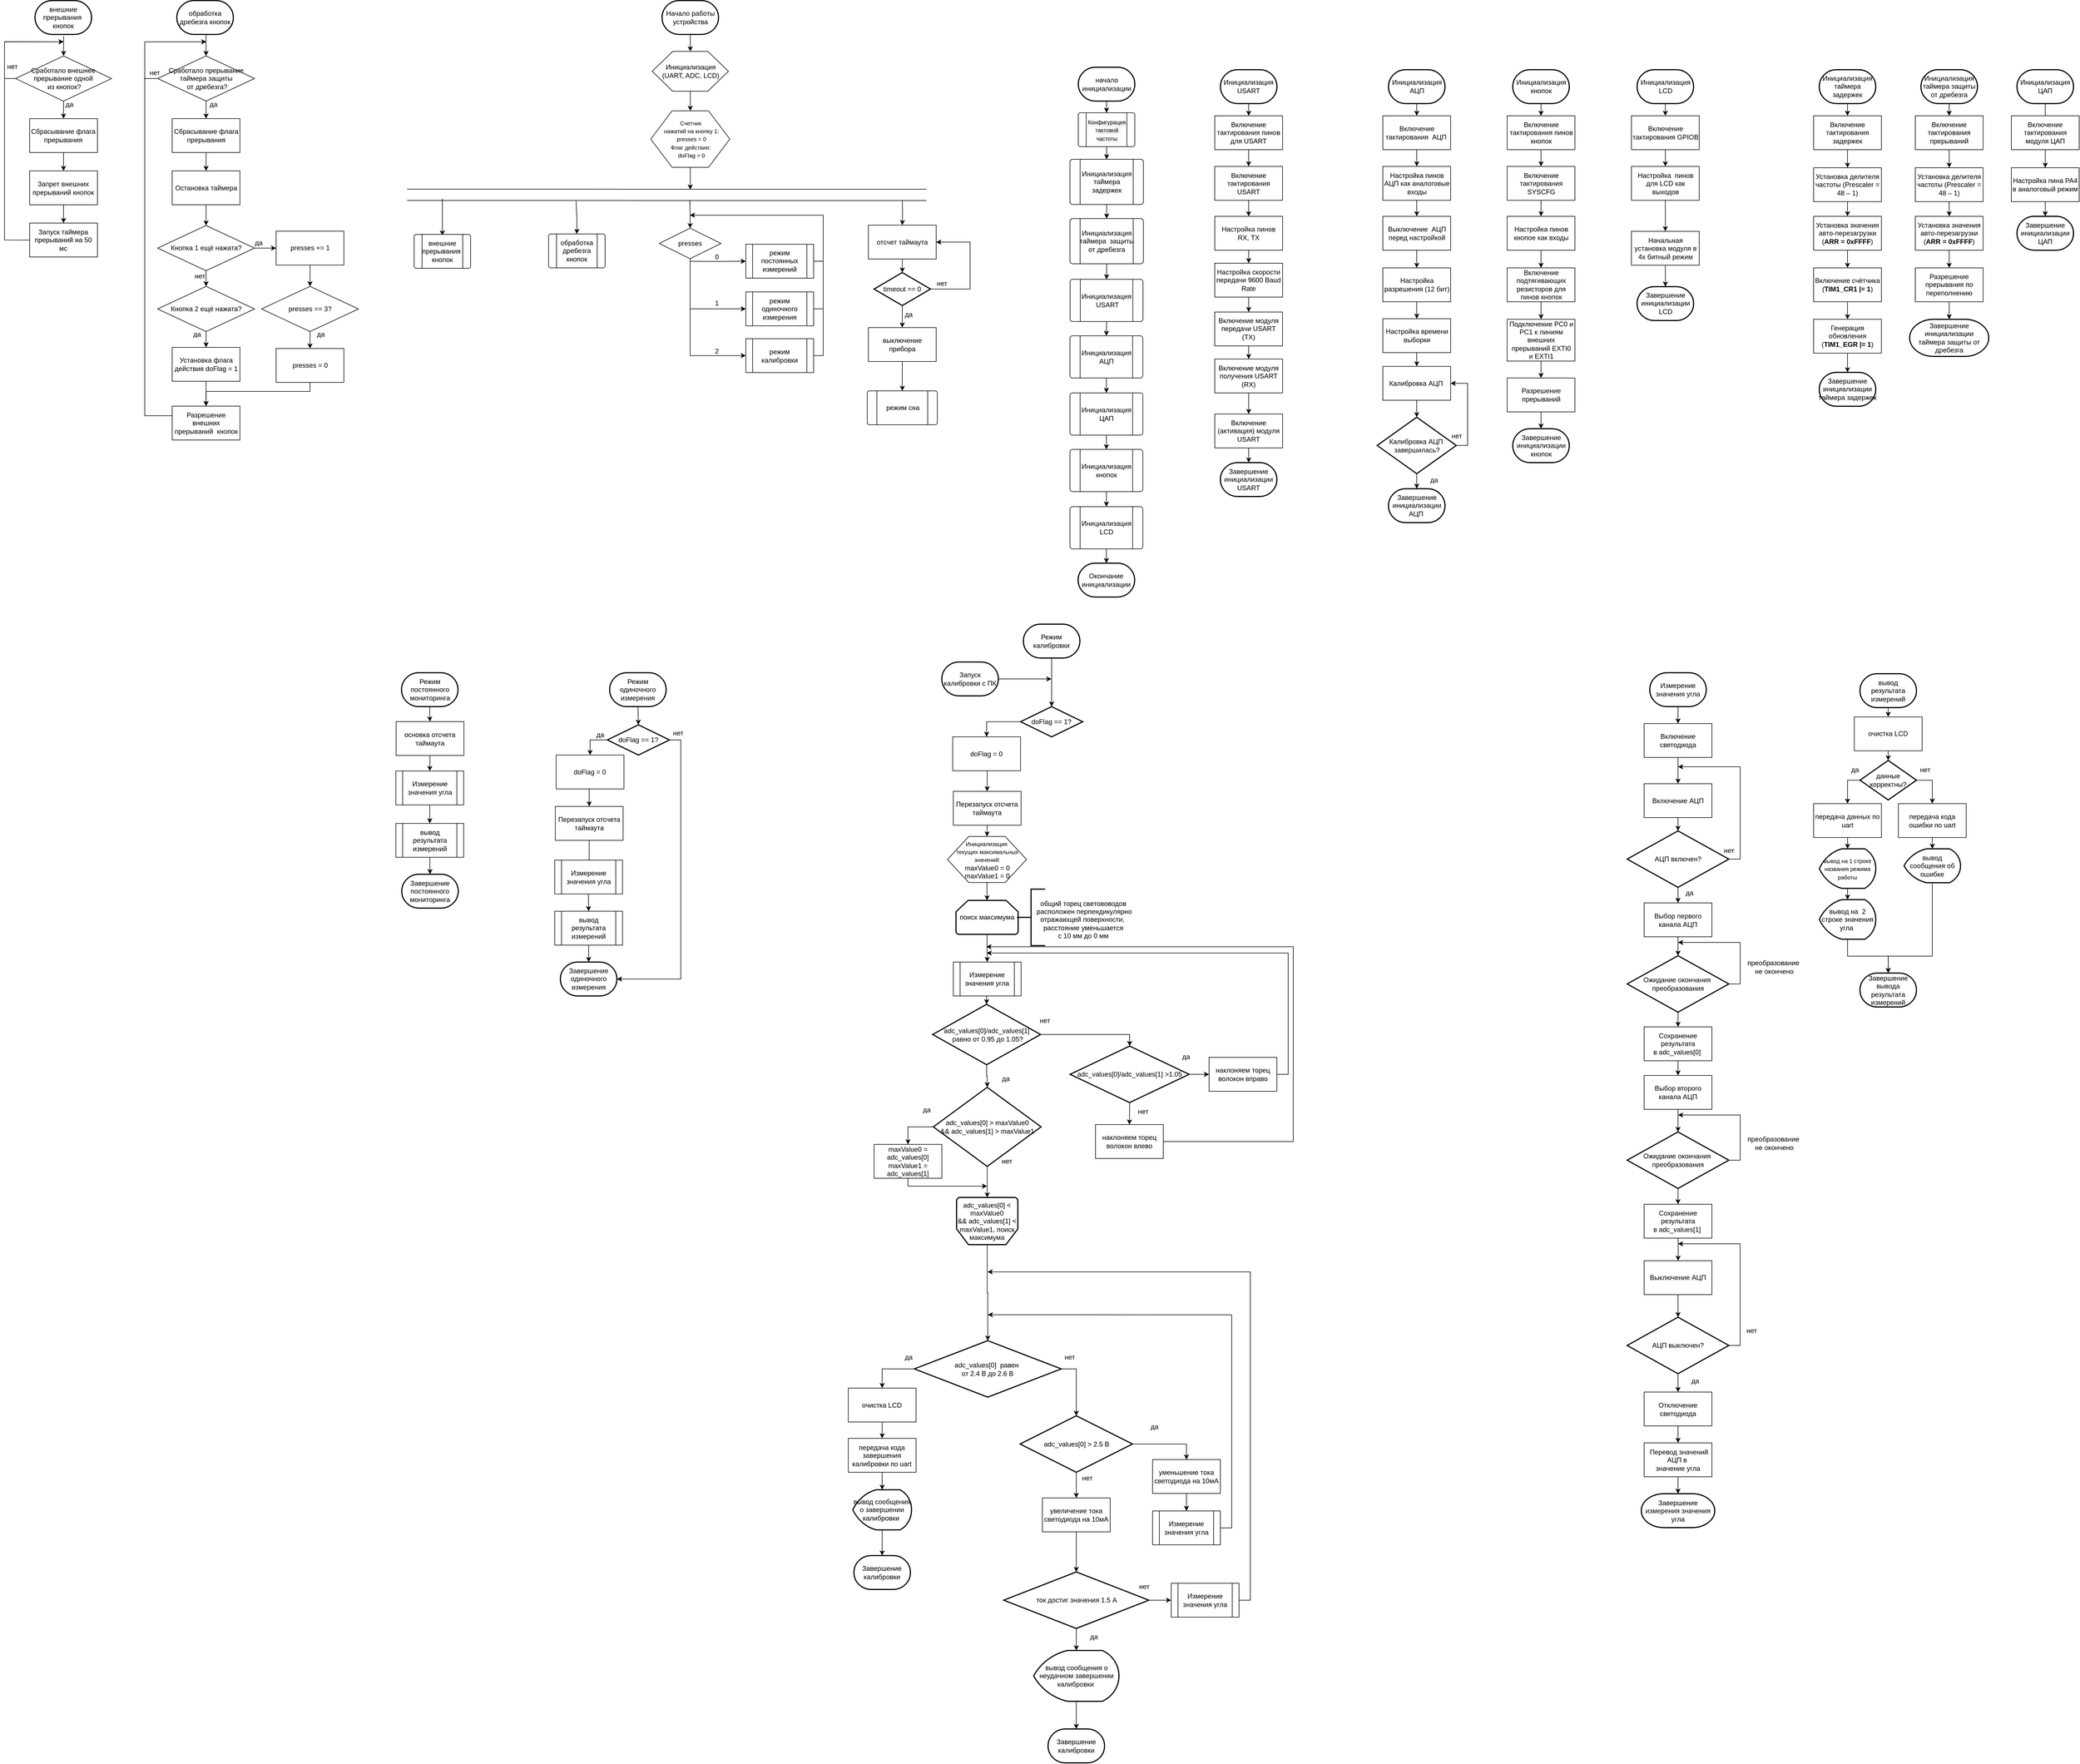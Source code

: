 <mxfile version="26.2.2">
  <diagram name="Страница — 1" id="Mim8Zkdh_NMgmR0piuTz">
    <mxGraphModel dx="2228" dy="2162" grid="0" gridSize="10" guides="1" tooltips="1" connect="1" arrows="1" fold="1" page="0" pageScale="1" pageWidth="827" pageHeight="1169" math="0" shadow="0">
      <root>
        <mxCell id="0" />
        <mxCell id="1" parent="0" />
        <mxCell id="Z4KiD-H5bABY5M8c551S-67" style="edgeStyle=orthogonalEdgeStyle;rounded=0;orthogonalLoop=1;jettySize=auto;html=1;exitX=0.5;exitY=1;exitDx=0;exitDy=0;exitPerimeter=0;entryX=0.5;entryY=0;entryDx=0;entryDy=0;" parent="1" source="Z4KiD-H5bABY5M8c551S-63" target="Z4KiD-H5bABY5M8c551S-64" edge="1">
          <mxGeometry relative="1" as="geometry" />
        </mxCell>
        <mxCell id="Z4KiD-H5bABY5M8c551S-63" value="начало инициализации" style="strokeWidth=2;html=1;shape=mxgraph.flowchart.terminator;whiteSpace=wrap;" parent="1" vertex="1">
          <mxGeometry x="1248.56" y="-1022" width="100" height="60" as="geometry" />
        </mxCell>
        <mxCell id="RXCTyjvf7jnTnFoDKKaG-101" style="edgeStyle=orthogonalEdgeStyle;rounded=0;orthogonalLoop=1;jettySize=auto;html=1;exitX=0.5;exitY=1;exitDx=0;exitDy=0;entryX=0.5;entryY=0;entryDx=0;entryDy=0;" parent="1" source="Z4KiD-H5bABY5M8c551S-64" target="RXCTyjvf7jnTnFoDKKaG-100" edge="1">
          <mxGeometry relative="1" as="geometry" />
        </mxCell>
        <mxCell id="Z4KiD-H5bABY5M8c551S-64" value="&lt;font style=&quot;font-size: 10px;&quot;&gt;Конфигурация тактовой частоты&lt;/font&gt;" style="verticalLabelPosition=middle;verticalAlign=middle;html=1;shape=process;whiteSpace=wrap;rounded=1;size=0.14;arcSize=6;labelPosition=center;align=center;textShadow=1;" parent="1" vertex="1">
          <mxGeometry x="1248.56" y="-941.38" width="100" height="60" as="geometry" />
        </mxCell>
        <mxCell id="rprmDat7Yil-i-7f-MT6-360" style="edgeStyle=orthogonalEdgeStyle;rounded=0;orthogonalLoop=1;jettySize=auto;html=1;exitX=0.5;exitY=1;exitDx=0;exitDy=0;exitPerimeter=0;entryX=0.5;entryY=0;entryDx=0;entryDy=0;" parent="1" source="_vABt_hgg54KfNG8qcu_-1" target="lIS_4f85Qaf58x71vReY-10" edge="1">
          <mxGeometry relative="1" as="geometry" />
        </mxCell>
        <mxCell id="_vABt_hgg54KfNG8qcu_-1" value="Начало работы устройства" style="strokeWidth=2;html=1;shape=mxgraph.flowchart.terminator;whiteSpace=wrap;" parent="1" vertex="1">
          <mxGeometry x="511.77" y="-1140" width="100" height="60" as="geometry" />
        </mxCell>
        <mxCell id="rprmDat7Yil-i-7f-MT6-359" style="edgeStyle=orthogonalEdgeStyle;rounded=0;orthogonalLoop=1;jettySize=auto;html=1;exitX=0.5;exitY=1;exitDx=0;exitDy=0;entryX=0.5;entryY=0;entryDx=0;entryDy=0;" parent="1" source="lIS_4f85Qaf58x71vReY-10" target="lIS_4f85Qaf58x71vReY-19" edge="1">
          <mxGeometry relative="1" as="geometry" />
        </mxCell>
        <mxCell id="lIS_4f85Qaf58x71vReY-10" value="&lt;span style=&quot;text-wrap-mode: wrap;&quot;&gt;Инициализация&lt;/span&gt;&lt;div style=&quot;text-wrap-mode: wrap;&quot;&gt;(UART, ADC, LCD)&lt;/div&gt;" style="verticalLabelPosition=middle;verticalAlign=middle;html=1;shape=hexagon;perimeter=hexagonPerimeter2;arcSize=6;size=0.27;align=center;labelPosition=center;" parent="1" vertex="1">
          <mxGeometry x="494.27" y="-1050" width="135" height="70.5" as="geometry" />
        </mxCell>
        <mxCell id="lIS_4f85Qaf58x71vReY-19" value="&lt;font style=&quot;font-size: 10px;&quot;&gt;Счетчик&lt;/font&gt;&lt;div&gt;&lt;font style=&quot;font-size: 10px;&quot;&gt;&amp;nbsp;нажатий на кнопку 1:&lt;/font&gt;&lt;/div&gt;&lt;div&gt;&lt;font style=&quot;font-size: 10px;&quot;&gt;&amp;nbsp;presses = 0&lt;/font&gt;&lt;/div&gt;&lt;div&gt;&lt;font style=&quot;font-size: 10px;&quot;&gt;Флаг&amp;nbsp;&lt;font style=&quot;background-color: transparent; color: light-dark(rgb(0, 0, 0), rgb(255, 255, 255));&quot;&gt;действия&lt;/font&gt;&lt;span style=&quot;background-color: transparent; color: light-dark(rgb(0, 0, 0), rgb(255, 255, 255));&quot;&gt;:&lt;/span&gt;&lt;div style=&quot;font-size: 12px;&quot;&gt;&lt;div&gt;&lt;font style=&quot;font-size: 10px;&quot;&gt;&amp;nbsp;doFlag = 0&lt;/font&gt;&lt;/div&gt;&lt;/div&gt;&lt;/font&gt;&lt;/div&gt;" style="verticalLabelPosition=middle;verticalAlign=middle;html=1;shape=hexagon;perimeter=hexagonPerimeter2;arcSize=6;size=0.27;labelPosition=center;align=center;" parent="1" vertex="1">
          <mxGeometry x="491.77" y="-944.74" width="140" height="100" as="geometry" />
        </mxCell>
        <mxCell id="RXCTyjvf7jnTnFoDKKaG-21" style="edgeStyle=orthogonalEdgeStyle;rounded=0;orthogonalLoop=1;jettySize=auto;html=1;exitX=0.5;exitY=1;exitDx=0;exitDy=0;entryX=0.5;entryY=0;entryDx=0;entryDy=0;" parent="1" source="RXCTyjvf7jnTnFoDKKaG-2" target="RXCTyjvf7jnTnFoDKKaG-20" edge="1">
          <mxGeometry relative="1" as="geometry" />
        </mxCell>
        <mxCell id="RXCTyjvf7jnTnFoDKKaG-2" value="&lt;span style=&quot;text-wrap-mode: nowrap;&quot;&gt;Инициализация&lt;/span&gt;&lt;div&gt;&lt;span style=&quot;text-wrap-mode: nowrap;&quot;&gt;&amp;nbsp;USART&lt;/span&gt;&lt;/div&gt;" style="verticalLabelPosition=middle;verticalAlign=middle;html=1;shape=process;whiteSpace=wrap;rounded=1;size=0.14;arcSize=6;labelPosition=center;align=center;" parent="1" vertex="1">
          <mxGeometry x="1234.06" y="-646.49" width="129" height="74.75" as="geometry" />
        </mxCell>
        <mxCell id="RXCTyjvf7jnTnFoDKKaG-5" style="edgeStyle=orthogonalEdgeStyle;rounded=0;orthogonalLoop=1;jettySize=auto;html=1;exitX=0.5;exitY=1;exitDx=0;exitDy=0;exitPerimeter=0;entryX=0.5;entryY=0;entryDx=0;entryDy=0;" parent="1" source="RXCTyjvf7jnTnFoDKKaG-3" target="RXCTyjvf7jnTnFoDKKaG-4" edge="1">
          <mxGeometry relative="1" as="geometry" />
        </mxCell>
        <mxCell id="RXCTyjvf7jnTnFoDKKaG-3" value="Инициализация&lt;br&gt;USART" style="strokeWidth=2;html=1;shape=mxgraph.flowchart.terminator;whiteSpace=wrap;" parent="1" vertex="1">
          <mxGeometry x="1500.14" y="-1017.63" width="100" height="60" as="geometry" />
        </mxCell>
        <mxCell id="RXCTyjvf7jnTnFoDKKaG-7" style="edgeStyle=orthogonalEdgeStyle;rounded=0;orthogonalLoop=1;jettySize=auto;html=1;exitX=0.5;exitY=1;exitDx=0;exitDy=0;entryX=0.5;entryY=0;entryDx=0;entryDy=0;" parent="1" source="RXCTyjvf7jnTnFoDKKaG-4" target="RXCTyjvf7jnTnFoDKKaG-6" edge="1">
          <mxGeometry relative="1" as="geometry" />
        </mxCell>
        <mxCell id="RXCTyjvf7jnTnFoDKKaG-4" value="Включение тактирования пинов для USART" style="rounded=0;whiteSpace=wrap;html=1;" parent="1" vertex="1">
          <mxGeometry x="1490.14" y="-936" width="120" height="60" as="geometry" />
        </mxCell>
        <mxCell id="RXCTyjvf7jnTnFoDKKaG-14" style="edgeStyle=orthogonalEdgeStyle;rounded=0;orthogonalLoop=1;jettySize=auto;html=1;exitX=0.5;exitY=1;exitDx=0;exitDy=0;" parent="1" source="RXCTyjvf7jnTnFoDKKaG-6" target="RXCTyjvf7jnTnFoDKKaG-8" edge="1">
          <mxGeometry relative="1" as="geometry" />
        </mxCell>
        <mxCell id="RXCTyjvf7jnTnFoDKKaG-6" value="Включение тактирования USART" style="rounded=0;whiteSpace=wrap;html=1;" parent="1" vertex="1">
          <mxGeometry x="1490" y="-846.38" width="120" height="60" as="geometry" />
        </mxCell>
        <mxCell id="RXCTyjvf7jnTnFoDKKaG-8" value="Настройка пинов RX, TX" style="rounded=0;whiteSpace=wrap;html=1;" parent="1" vertex="1">
          <mxGeometry x="1490.14" y="-758" width="120" height="60" as="geometry" />
        </mxCell>
        <mxCell id="RXCTyjvf7jnTnFoDKKaG-16" style="edgeStyle=orthogonalEdgeStyle;rounded=0;orthogonalLoop=1;jettySize=auto;html=1;exitX=0.5;exitY=1;exitDx=0;exitDy=0;entryX=0.5;entryY=0;entryDx=0;entryDy=0;" parent="1" source="RXCTyjvf7jnTnFoDKKaG-8" target="RXCTyjvf7jnTnFoDKKaG-10" edge="1">
          <mxGeometry relative="1" as="geometry">
            <mxPoint x="1550" y="-606.74" as="sourcePoint" />
          </mxGeometry>
        </mxCell>
        <mxCell id="RXCTyjvf7jnTnFoDKKaG-17" style="edgeStyle=orthogonalEdgeStyle;rounded=0;orthogonalLoop=1;jettySize=auto;html=1;exitX=0.5;exitY=1;exitDx=0;exitDy=0;" parent="1" source="RXCTyjvf7jnTnFoDKKaG-10" target="RXCTyjvf7jnTnFoDKKaG-11" edge="1">
          <mxGeometry relative="1" as="geometry" />
        </mxCell>
        <mxCell id="RXCTyjvf7jnTnFoDKKaG-10" value="Настройка скорости передачи 9600 Baud Rate" style="rounded=0;whiteSpace=wrap;html=1;" parent="1" vertex="1">
          <mxGeometry x="1490.14" y="-675" width="120" height="60" as="geometry" />
        </mxCell>
        <mxCell id="1HeLgYc4-7ETTY0gJoCY-2" style="edgeStyle=orthogonalEdgeStyle;rounded=0;orthogonalLoop=1;jettySize=auto;html=1;exitX=0.5;exitY=1;exitDx=0;exitDy=0;entryX=0.5;entryY=0;entryDx=0;entryDy=0;" parent="1" source="RXCTyjvf7jnTnFoDKKaG-11" target="1HeLgYc4-7ETTY0gJoCY-1" edge="1">
          <mxGeometry relative="1" as="geometry" />
        </mxCell>
        <mxCell id="RXCTyjvf7jnTnFoDKKaG-11" value="Включение модуля передачи USART (TX)" style="rounded=0;whiteSpace=wrap;html=1;" parent="1" vertex="1">
          <mxGeometry x="1490.0" y="-588.56" width="120" height="60" as="geometry" />
        </mxCell>
        <mxCell id="RXCTyjvf7jnTnFoDKKaG-19" style="edgeStyle=orthogonalEdgeStyle;rounded=0;orthogonalLoop=1;jettySize=auto;html=1;exitX=0.5;exitY=1;exitDx=0;exitDy=0;" parent="1" source="RXCTyjvf7jnTnFoDKKaG-12" target="RXCTyjvf7jnTnFoDKKaG-13" edge="1">
          <mxGeometry relative="1" as="geometry" />
        </mxCell>
        <mxCell id="RXCTyjvf7jnTnFoDKKaG-12" value="Включение (активация) модуля USART" style="rounded=0;whiteSpace=wrap;html=1;" parent="1" vertex="1">
          <mxGeometry x="1490.14" y="-408" width="120" height="60" as="geometry" />
        </mxCell>
        <mxCell id="RXCTyjvf7jnTnFoDKKaG-13" value="Завершение инициализации&lt;br&gt;USART" style="strokeWidth=2;html=1;shape=mxgraph.flowchart.terminator;whiteSpace=wrap;" parent="1" vertex="1">
          <mxGeometry x="1500" y="-322" width="100" height="60" as="geometry" />
        </mxCell>
        <mxCell id="RXCTyjvf7jnTnFoDKKaG-92" style="edgeStyle=orthogonalEdgeStyle;rounded=0;orthogonalLoop=1;jettySize=auto;html=1;exitX=0.5;exitY=1;exitDx=0;exitDy=0;entryX=0.5;entryY=0;entryDx=0;entryDy=0;" parent="1" source="RXCTyjvf7jnTnFoDKKaG-20" target="RXCTyjvf7jnTnFoDKKaG-90" edge="1">
          <mxGeometry relative="1" as="geometry" />
        </mxCell>
        <mxCell id="RXCTyjvf7jnTnFoDKKaG-20" value="&lt;span style=&quot;text-wrap-mode: nowrap;&quot;&gt;Инициализация&lt;/span&gt;&lt;div&gt;&lt;span style=&quot;text-wrap-mode: nowrap;&quot;&gt;АЦП&lt;/span&gt;&lt;/div&gt;" style="verticalLabelPosition=middle;verticalAlign=middle;html=1;shape=process;whiteSpace=wrap;rounded=1;size=0.14;arcSize=6;labelPosition=center;align=center;" parent="1" vertex="1">
          <mxGeometry x="1233.76" y="-546.49" width="129" height="74.75" as="geometry" />
        </mxCell>
        <mxCell id="RXCTyjvf7jnTnFoDKKaG-24" style="edgeStyle=orthogonalEdgeStyle;rounded=0;orthogonalLoop=1;jettySize=auto;html=1;exitX=0.5;exitY=1;exitDx=0;exitDy=0;exitPerimeter=0;entryX=0.5;entryY=0;entryDx=0;entryDy=0;" parent="1" source="RXCTyjvf7jnTnFoDKKaG-22" target="RXCTyjvf7jnTnFoDKKaG-23" edge="1">
          <mxGeometry relative="1" as="geometry" />
        </mxCell>
        <mxCell id="RXCTyjvf7jnTnFoDKKaG-22" value="Инициализация&lt;br&gt;АЦП" style="strokeWidth=2;html=1;shape=mxgraph.flowchart.terminator;whiteSpace=wrap;" parent="1" vertex="1">
          <mxGeometry x="1797.56" y="-1017.63" width="100" height="60" as="geometry" />
        </mxCell>
        <mxCell id="RXCTyjvf7jnTnFoDKKaG-39" style="edgeStyle=orthogonalEdgeStyle;rounded=0;orthogonalLoop=1;jettySize=auto;html=1;exitX=0.5;exitY=1;exitDx=0;exitDy=0;" parent="1" source="RXCTyjvf7jnTnFoDKKaG-23" target="RXCTyjvf7jnTnFoDKKaG-25" edge="1">
          <mxGeometry relative="1" as="geometry" />
        </mxCell>
        <mxCell id="RXCTyjvf7jnTnFoDKKaG-23" value="Включение тактирования&amp;nbsp;&amp;nbsp;АЦП&amp;nbsp;" style="rounded=0;whiteSpace=wrap;html=1;" parent="1" vertex="1">
          <mxGeometry x="1787.56" y="-936" width="120" height="60" as="geometry" />
        </mxCell>
        <mxCell id="RXCTyjvf7jnTnFoDKKaG-40" style="edgeStyle=orthogonalEdgeStyle;rounded=0;orthogonalLoop=1;jettySize=auto;html=1;exitX=0.5;exitY=1;exitDx=0;exitDy=0;entryX=0.5;entryY=0;entryDx=0;entryDy=0;" parent="1" source="RXCTyjvf7jnTnFoDKKaG-25" target="RXCTyjvf7jnTnFoDKKaG-26" edge="1">
          <mxGeometry relative="1" as="geometry" />
        </mxCell>
        <mxCell id="RXCTyjvf7jnTnFoDKKaG-25" value="Настройка пинов АЦП как аналоговые входы" style="rounded=0;whiteSpace=wrap;html=1;" parent="1" vertex="1">
          <mxGeometry x="1787.56" y="-846.38" width="120" height="60" as="geometry" />
        </mxCell>
        <mxCell id="RXCTyjvf7jnTnFoDKKaG-41" style="edgeStyle=orthogonalEdgeStyle;rounded=0;orthogonalLoop=1;jettySize=auto;html=1;exitX=0.5;exitY=1;exitDx=0;exitDy=0;entryX=0.5;entryY=0;entryDx=0;entryDy=0;" parent="1" source="RXCTyjvf7jnTnFoDKKaG-26" target="RXCTyjvf7jnTnFoDKKaG-27" edge="1">
          <mxGeometry relative="1" as="geometry" />
        </mxCell>
        <mxCell id="RXCTyjvf7jnTnFoDKKaG-26" value="Выключение&amp;nbsp;&amp;nbsp;АЦП перед настройкой" style="rounded=0;whiteSpace=wrap;html=1;" parent="1" vertex="1">
          <mxGeometry x="1787.56" y="-758" width="120" height="60" as="geometry" />
        </mxCell>
        <mxCell id="RXCTyjvf7jnTnFoDKKaG-42" style="edgeStyle=orthogonalEdgeStyle;rounded=0;orthogonalLoop=1;jettySize=auto;html=1;exitX=0.5;exitY=1;exitDx=0;exitDy=0;entryX=0.5;entryY=0;entryDx=0;entryDy=0;" parent="1" source="RXCTyjvf7jnTnFoDKKaG-27" target="RXCTyjvf7jnTnFoDKKaG-28" edge="1">
          <mxGeometry relative="1" as="geometry" />
        </mxCell>
        <mxCell id="RXCTyjvf7jnTnFoDKKaG-27" value="Настройка разрешения (12 бит)" style="rounded=0;whiteSpace=wrap;html=1;" parent="1" vertex="1">
          <mxGeometry x="1787.56" y="-666.74" width="120" height="60" as="geometry" />
        </mxCell>
        <mxCell id="RXCTyjvf7jnTnFoDKKaG-118" style="edgeStyle=orthogonalEdgeStyle;rounded=0;orthogonalLoop=1;jettySize=auto;html=1;exitX=0.5;exitY=1;exitDx=0;exitDy=0;entryX=0.5;entryY=0;entryDx=0;entryDy=0;" parent="1" source="RXCTyjvf7jnTnFoDKKaG-28" target="RXCTyjvf7jnTnFoDKKaG-31" edge="1">
          <mxGeometry relative="1" as="geometry" />
        </mxCell>
        <mxCell id="RXCTyjvf7jnTnFoDKKaG-28" value="Настройка времени выборки" style="rounded=0;whiteSpace=wrap;html=1;" parent="1" vertex="1">
          <mxGeometry x="1787.56" y="-576.74" width="120" height="60" as="geometry" />
        </mxCell>
        <mxCell id="RXCTyjvf7jnTnFoDKKaG-31" value="Калибровка АЦП&amp;nbsp;" style="rounded=0;whiteSpace=wrap;html=1;" parent="1" vertex="1">
          <mxGeometry x="1787.56" y="-492.37" width="120" height="60" as="geometry" />
        </mxCell>
        <mxCell id="RXCTyjvf7jnTnFoDKKaG-33" style="edgeStyle=orthogonalEdgeStyle;rounded=0;orthogonalLoop=1;jettySize=auto;html=1;exitX=1;exitY=0.5;exitDx=0;exitDy=0;exitPerimeter=0;entryX=1;entryY=0.5;entryDx=0;entryDy=0;" parent="1" source="RXCTyjvf7jnTnFoDKKaG-32" target="RXCTyjvf7jnTnFoDKKaG-31" edge="1">
          <mxGeometry relative="1" as="geometry" />
        </mxCell>
        <mxCell id="RXCTyjvf7jnTnFoDKKaG-32" value="Калибровка АЦП&amp;nbsp;&lt;br&gt;завершилась?" style="strokeWidth=2;html=1;shape=mxgraph.flowchart.decision;whiteSpace=wrap;" parent="1" vertex="1">
          <mxGeometry x="1777.56" y="-402.37" width="140" height="100" as="geometry" />
        </mxCell>
        <mxCell id="RXCTyjvf7jnTnFoDKKaG-34" value="нет&lt;div&gt;&lt;br&gt;&lt;/div&gt;" style="text;html=1;align=center;verticalAlign=middle;resizable=0;points=[];autosize=1;strokeColor=none;fillColor=none;" parent="1" vertex="1">
          <mxGeometry x="1897.56" y="-382" width="40" height="40" as="geometry" />
        </mxCell>
        <mxCell id="RXCTyjvf7jnTnFoDKKaG-35" style="edgeStyle=orthogonalEdgeStyle;rounded=0;orthogonalLoop=1;jettySize=auto;html=1;exitX=0.5;exitY=1;exitDx=0;exitDy=0;entryX=0.5;entryY=0;entryDx=0;entryDy=0;entryPerimeter=0;" parent="1" source="RXCTyjvf7jnTnFoDKKaG-31" target="RXCTyjvf7jnTnFoDKKaG-32" edge="1">
          <mxGeometry relative="1" as="geometry" />
        </mxCell>
        <mxCell id="RXCTyjvf7jnTnFoDKKaG-38" value="да" style="text;html=1;align=center;verticalAlign=middle;resizable=0;points=[];autosize=1;strokeColor=none;fillColor=none;" parent="1" vertex="1">
          <mxGeometry x="1857.56" y="-305.74" width="40" height="30" as="geometry" />
        </mxCell>
        <mxCell id="RXCTyjvf7jnTnFoDKKaG-47" value="Завершение инициализации&lt;br&gt;АЦП&amp;nbsp;" style="strokeWidth=2;html=1;shape=mxgraph.flowchart.terminator;whiteSpace=wrap;" parent="1" vertex="1">
          <mxGeometry x="1797.56" y="-275.74" width="100" height="60" as="geometry" />
        </mxCell>
        <mxCell id="RXCTyjvf7jnTnFoDKKaG-55" style="edgeStyle=orthogonalEdgeStyle;rounded=0;orthogonalLoop=1;jettySize=auto;html=1;exitX=0.5;exitY=1;exitDx=0;exitDy=0;entryX=0.5;entryY=0;entryDx=0;entryDy=0;" parent="1" source="RXCTyjvf7jnTnFoDKKaG-52" target="RXCTyjvf7jnTnFoDKKaG-53" edge="1">
          <mxGeometry relative="1" as="geometry" />
        </mxCell>
        <mxCell id="RXCTyjvf7jnTnFoDKKaG-52" value="&lt;span style=&quot;text-wrap-mode: nowrap;&quot;&gt;Инициализация&lt;/span&gt;&lt;div&gt;&lt;span style=&quot;text-wrap-mode: nowrap;&quot;&gt;кнопок&lt;/span&gt;&lt;/div&gt;" style="verticalLabelPosition=middle;verticalAlign=middle;html=1;shape=process;whiteSpace=wrap;rounded=1;size=0.14;arcSize=6;labelPosition=center;align=center;" parent="1" vertex="1">
          <mxGeometry x="1233.76" y="-345.37" width="129" height="74.75" as="geometry" />
        </mxCell>
        <mxCell id="RXCTyjvf7jnTnFoDKKaG-53" value="&lt;span style=&quot;text-wrap-mode: nowrap;&quot;&gt;Инициализация&lt;/span&gt;&lt;div&gt;&lt;span style=&quot;text-wrap-mode: nowrap;&quot;&gt;LCD&lt;/span&gt;&lt;/div&gt;" style="verticalLabelPosition=middle;verticalAlign=middle;html=1;shape=process;whiteSpace=wrap;rounded=1;size=0.14;arcSize=6;labelPosition=center;align=center;" parent="1" vertex="1">
          <mxGeometry x="1233.76" y="-244" width="129" height="74.75" as="geometry" />
        </mxCell>
        <mxCell id="RXCTyjvf7jnTnFoDKKaG-56" value="Окончание инициализации" style="strokeWidth=2;html=1;shape=mxgraph.flowchart.terminator;whiteSpace=wrap;" parent="1" vertex="1">
          <mxGeometry x="1248.26" y="-144" width="100" height="60" as="geometry" />
        </mxCell>
        <mxCell id="RXCTyjvf7jnTnFoDKKaG-57" style="edgeStyle=orthogonalEdgeStyle;rounded=0;orthogonalLoop=1;jettySize=auto;html=1;exitX=0.5;exitY=1;exitDx=0;exitDy=0;entryX=0.5;entryY=0;entryDx=0;entryDy=0;entryPerimeter=0;" parent="1" source="RXCTyjvf7jnTnFoDKKaG-53" target="RXCTyjvf7jnTnFoDKKaG-56" edge="1">
          <mxGeometry relative="1" as="geometry" />
        </mxCell>
        <mxCell id="RXCTyjvf7jnTnFoDKKaG-60" style="edgeStyle=orthogonalEdgeStyle;rounded=0;orthogonalLoop=1;jettySize=auto;html=1;exitX=0.5;exitY=1;exitDx=0;exitDy=0;exitPerimeter=0;entryX=0.5;entryY=0;entryDx=0;entryDy=0;" parent="1" source="RXCTyjvf7jnTnFoDKKaG-58" target="RXCTyjvf7jnTnFoDKKaG-59" edge="1">
          <mxGeometry relative="1" as="geometry" />
        </mxCell>
        <mxCell id="RXCTyjvf7jnTnFoDKKaG-58" value="Инициализация&lt;br&gt;кнопок" style="strokeWidth=2;html=1;shape=mxgraph.flowchart.terminator;whiteSpace=wrap;" parent="1" vertex="1">
          <mxGeometry x="2017.56" y="-1017.63" width="100" height="60" as="geometry" />
        </mxCell>
        <mxCell id="RXCTyjvf7jnTnFoDKKaG-66" style="edgeStyle=orthogonalEdgeStyle;rounded=0;orthogonalLoop=1;jettySize=auto;html=1;exitX=0.5;exitY=1;exitDx=0;exitDy=0;entryX=0.5;entryY=0;entryDx=0;entryDy=0;" parent="1" source="RXCTyjvf7jnTnFoDKKaG-59" target="RXCTyjvf7jnTnFoDKKaG-61" edge="1">
          <mxGeometry relative="1" as="geometry" />
        </mxCell>
        <mxCell id="RXCTyjvf7jnTnFoDKKaG-59" value="Включение тактирования пинов кнопок" style="rounded=0;whiteSpace=wrap;html=1;" parent="1" vertex="1">
          <mxGeometry x="2007.56" y="-936" width="120" height="60" as="geometry" />
        </mxCell>
        <mxCell id="RXCTyjvf7jnTnFoDKKaG-67" style="edgeStyle=orthogonalEdgeStyle;rounded=0;orthogonalLoop=1;jettySize=auto;html=1;exitX=0.5;exitY=1;exitDx=0;exitDy=0;entryX=0.5;entryY=0;entryDx=0;entryDy=0;" parent="1" source="RXCTyjvf7jnTnFoDKKaG-61" target="RXCTyjvf7jnTnFoDKKaG-62" edge="1">
          <mxGeometry relative="1" as="geometry" />
        </mxCell>
        <mxCell id="RXCTyjvf7jnTnFoDKKaG-61" value="Включение тактирования SYSCFG" style="rounded=0;whiteSpace=wrap;html=1;" parent="1" vertex="1">
          <mxGeometry x="2007.56" y="-846.38" width="120" height="60" as="geometry" />
        </mxCell>
        <mxCell id="RXCTyjvf7jnTnFoDKKaG-68" style="edgeStyle=orthogonalEdgeStyle;rounded=0;orthogonalLoop=1;jettySize=auto;html=1;exitX=0.5;exitY=1;exitDx=0;exitDy=0;entryX=0.5;entryY=0;entryDx=0;entryDy=0;" parent="1" source="RXCTyjvf7jnTnFoDKKaG-62" target="RXCTyjvf7jnTnFoDKKaG-63" edge="1">
          <mxGeometry relative="1" as="geometry" />
        </mxCell>
        <mxCell id="RXCTyjvf7jnTnFoDKKaG-62" value="Настройка пинов кнопое как входы" style="rounded=0;whiteSpace=wrap;html=1;" parent="1" vertex="1">
          <mxGeometry x="2007.56" y="-758" width="120" height="60" as="geometry" />
        </mxCell>
        <mxCell id="RXCTyjvf7jnTnFoDKKaG-69" style="edgeStyle=orthogonalEdgeStyle;rounded=0;orthogonalLoop=1;jettySize=auto;html=1;exitX=0.5;exitY=1;exitDx=0;exitDy=0;" parent="1" source="RXCTyjvf7jnTnFoDKKaG-63" target="RXCTyjvf7jnTnFoDKKaG-64" edge="1">
          <mxGeometry relative="1" as="geometry" />
        </mxCell>
        <mxCell id="RXCTyjvf7jnTnFoDKKaG-63" value="Включение подтягивающих резисторов для пинов кнопок" style="rounded=0;whiteSpace=wrap;html=1;" parent="1" vertex="1">
          <mxGeometry x="2007.56" y="-666.74" width="120" height="60" as="geometry" />
        </mxCell>
        <mxCell id="RXCTyjvf7jnTnFoDKKaG-64" value="Подключение PC0 и PC1 к линиям внешних прерываний&amp;nbsp;EXTI0 и&amp;nbsp;EXTI1" style="rounded=0;whiteSpace=wrap;html=1;" parent="1" vertex="1">
          <mxGeometry x="2007.56" y="-575.74" width="120" height="74" as="geometry" />
        </mxCell>
        <mxCell id="RXCTyjvf7jnTnFoDKKaG-70" style="edgeStyle=orthogonalEdgeStyle;rounded=0;orthogonalLoop=1;jettySize=auto;html=1;exitX=0.5;exitY=1;exitDx=0;exitDy=0;entryX=0.5;entryY=0;entryDx=0;entryDy=0;" parent="1" source="RXCTyjvf7jnTnFoDKKaG-64" target="rprmDat7Yil-i-7f-MT6-7" edge="1">
          <mxGeometry relative="1" as="geometry">
            <mxPoint x="2067.56" y="-382" as="targetPoint" />
          </mxGeometry>
        </mxCell>
        <mxCell id="RXCTyjvf7jnTnFoDKKaG-73" style="edgeStyle=orthogonalEdgeStyle;rounded=0;orthogonalLoop=1;jettySize=auto;html=1;exitX=0.5;exitY=1;exitDx=0;exitDy=0;exitPerimeter=0;entryX=0.5;entryY=0;entryDx=0;entryDy=0;" parent="1" source="RXCTyjvf7jnTnFoDKKaG-71" target="RXCTyjvf7jnTnFoDKKaG-72" edge="1">
          <mxGeometry relative="1" as="geometry" />
        </mxCell>
        <mxCell id="RXCTyjvf7jnTnFoDKKaG-71" value="Инициализация&lt;br&gt;LCD" style="strokeWidth=2;html=1;shape=mxgraph.flowchart.terminator;whiteSpace=wrap;" parent="1" vertex="1">
          <mxGeometry x="2237.56" y="-1017.63" width="100" height="60" as="geometry" />
        </mxCell>
        <mxCell id="RXCTyjvf7jnTnFoDKKaG-97" style="edgeStyle=orthogonalEdgeStyle;rounded=0;orthogonalLoop=1;jettySize=auto;html=1;exitX=0.5;exitY=1;exitDx=0;exitDy=0;entryX=0.5;entryY=0;entryDx=0;entryDy=0;" parent="1" source="RXCTyjvf7jnTnFoDKKaG-72" target="RXCTyjvf7jnTnFoDKKaG-95" edge="1">
          <mxGeometry relative="1" as="geometry" />
        </mxCell>
        <mxCell id="RXCTyjvf7jnTnFoDKKaG-72" value="Включение тактирования GPIOB" style="rounded=0;whiteSpace=wrap;html=1;" parent="1" vertex="1">
          <mxGeometry x="2227.56" y="-936" width="120" height="60" as="geometry" />
        </mxCell>
        <mxCell id="RXCTyjvf7jnTnFoDKKaG-83" style="edgeStyle=orthogonalEdgeStyle;rounded=0;orthogonalLoop=1;jettySize=auto;html=1;exitX=0.5;exitY=1;exitDx=0;exitDy=0;exitPerimeter=0;entryX=0.5;entryY=0;entryDx=0;entryDy=0;" parent="1" source="RXCTyjvf7jnTnFoDKKaG-74" target="RXCTyjvf7jnTnFoDKKaG-78" edge="1">
          <mxGeometry relative="1" as="geometry" />
        </mxCell>
        <mxCell id="RXCTyjvf7jnTnFoDKKaG-74" value="Инициализация&lt;br&gt;таймера задержек" style="strokeWidth=2;html=1;shape=mxgraph.flowchart.terminator;whiteSpace=wrap;" parent="1" vertex="1">
          <mxGeometry x="2560" y="-1017.63" width="100" height="60" as="geometry" />
        </mxCell>
        <mxCell id="RXCTyjvf7jnTnFoDKKaG-84" style="edgeStyle=orthogonalEdgeStyle;rounded=0;orthogonalLoop=1;jettySize=auto;html=1;exitX=0.5;exitY=1;exitDx=0;exitDy=0;" parent="1" source="RXCTyjvf7jnTnFoDKKaG-78" target="RXCTyjvf7jnTnFoDKKaG-79" edge="1">
          <mxGeometry relative="1" as="geometry" />
        </mxCell>
        <mxCell id="RXCTyjvf7jnTnFoDKKaG-78" value="Включение тактирования задержек" style="rounded=0;whiteSpace=wrap;html=1;" parent="1" vertex="1">
          <mxGeometry x="2550" y="-936" width="120" height="60" as="geometry" />
        </mxCell>
        <mxCell id="RXCTyjvf7jnTnFoDKKaG-85" style="edgeStyle=orthogonalEdgeStyle;rounded=0;orthogonalLoop=1;jettySize=auto;html=1;exitX=0.5;exitY=1;exitDx=0;exitDy=0;entryX=0.5;entryY=0;entryDx=0;entryDy=0;" parent="1" source="RXCTyjvf7jnTnFoDKKaG-79" target="RXCTyjvf7jnTnFoDKKaG-80" edge="1">
          <mxGeometry relative="1" as="geometry" />
        </mxCell>
        <mxCell id="RXCTyjvf7jnTnFoDKKaG-79" value="Установка делителя частоты (Prescaler = 48 – 1)" style="rounded=0;whiteSpace=wrap;html=1;" parent="1" vertex="1">
          <mxGeometry x="2550" y="-844" width="120" height="60" as="geometry" />
        </mxCell>
        <mxCell id="RXCTyjvf7jnTnFoDKKaG-86" style="edgeStyle=orthogonalEdgeStyle;rounded=0;orthogonalLoop=1;jettySize=auto;html=1;exitX=0.5;exitY=1;exitDx=0;exitDy=0;" parent="1" source="RXCTyjvf7jnTnFoDKKaG-80" target="RXCTyjvf7jnTnFoDKKaG-81" edge="1">
          <mxGeometry relative="1" as="geometry" />
        </mxCell>
        <mxCell id="RXCTyjvf7jnTnFoDKKaG-80" value="Установка значения авто-перезагрузки (&lt;strong data-end=&quot;602&quot; data-start=&quot;586&quot;&gt;ARR = 0xFFFF&lt;/strong&gt;)" style="rounded=0;whiteSpace=wrap;html=1;" parent="1" vertex="1">
          <mxGeometry x="2550" y="-758" width="120" height="60" as="geometry" />
        </mxCell>
        <mxCell id="RXCTyjvf7jnTnFoDKKaG-87" style="edgeStyle=orthogonalEdgeStyle;rounded=0;orthogonalLoop=1;jettySize=auto;html=1;exitX=0.5;exitY=1;exitDx=0;exitDy=0;entryX=0.5;entryY=0;entryDx=0;entryDy=0;" parent="1" source="RXCTyjvf7jnTnFoDKKaG-81" target="RXCTyjvf7jnTnFoDKKaG-82" edge="1">
          <mxGeometry relative="1" as="geometry" />
        </mxCell>
        <mxCell id="RXCTyjvf7jnTnFoDKKaG-81" value="Включение счётчика (&lt;strong data-end=&quot;644&quot; data-start=&quot;627&quot;&gt;TIM1_CR1 |= 1&lt;/strong&gt;)" style="rounded=0;whiteSpace=wrap;html=1;" parent="1" vertex="1">
          <mxGeometry x="2550" y="-666.74" width="120" height="60" as="geometry" />
        </mxCell>
        <mxCell id="RXCTyjvf7jnTnFoDKKaG-82" value="Генерация обновления (&lt;strong data-end=&quot;688&quot; data-start=&quot;671&quot;&gt;TIM1_EGR |= 1&lt;/strong&gt;)" style="rounded=0;whiteSpace=wrap;html=1;" parent="1" vertex="1">
          <mxGeometry x="2550" y="-575.74" width="120" height="60" as="geometry" />
        </mxCell>
        <mxCell id="RXCTyjvf7jnTnFoDKKaG-88" value="Завершение&lt;div&gt;инициализации&lt;br&gt;таймера&amp;nbsp;задержек&lt;/div&gt;" style="strokeWidth=2;html=1;shape=mxgraph.flowchart.terminator;whiteSpace=wrap;" parent="1" vertex="1">
          <mxGeometry x="2560" y="-481.74" width="100" height="60" as="geometry" />
        </mxCell>
        <mxCell id="RXCTyjvf7jnTnFoDKKaG-93" style="edgeStyle=orthogonalEdgeStyle;rounded=0;orthogonalLoop=1;jettySize=auto;html=1;exitX=0.5;exitY=1;exitDx=0;exitDy=0;entryX=0.5;entryY=0;entryDx=0;entryDy=0;" parent="1" source="RXCTyjvf7jnTnFoDKKaG-90" target="RXCTyjvf7jnTnFoDKKaG-52" edge="1">
          <mxGeometry relative="1" as="geometry" />
        </mxCell>
        <mxCell id="RXCTyjvf7jnTnFoDKKaG-90" value="&lt;span style=&quot;text-wrap-mode: nowrap;&quot;&gt;Инициализация&lt;/span&gt;&lt;div&gt;&lt;span style=&quot;text-wrap-mode: nowrap;&quot;&gt;ЦАП&lt;/span&gt;&lt;/div&gt;" style="verticalLabelPosition=middle;verticalAlign=middle;html=1;shape=process;whiteSpace=wrap;rounded=1;size=0.14;arcSize=6;labelPosition=center;align=center;" parent="1" vertex="1">
          <mxGeometry x="1233.76" y="-445.37" width="129" height="74.75" as="geometry" />
        </mxCell>
        <mxCell id="RXCTyjvf7jnTnFoDKKaG-94" style="edgeStyle=orthogonalEdgeStyle;rounded=0;orthogonalLoop=1;jettySize=auto;html=1;exitX=0.5;exitY=1;exitDx=0;exitDy=0;entryX=0.5;entryY=0;entryDx=0;entryDy=0;entryPerimeter=0;" parent="1" source="RXCTyjvf7jnTnFoDKKaG-82" target="RXCTyjvf7jnTnFoDKKaG-88" edge="1">
          <mxGeometry relative="1" as="geometry" />
        </mxCell>
        <mxCell id="RXCTyjvf7jnTnFoDKKaG-98" style="edgeStyle=orthogonalEdgeStyle;rounded=0;orthogonalLoop=1;jettySize=auto;html=1;exitX=0.5;exitY=1;exitDx=0;exitDy=0;entryX=0.5;entryY=0;entryDx=0;entryDy=0;" parent="1" source="RXCTyjvf7jnTnFoDKKaG-95" target="RXCTyjvf7jnTnFoDKKaG-103" edge="1">
          <mxGeometry relative="1" as="geometry">
            <mxPoint x="2287.56" y="-758.0" as="targetPoint" />
          </mxGeometry>
        </mxCell>
        <mxCell id="RXCTyjvf7jnTnFoDKKaG-95" value="Настройка&amp;nbsp;&amp;nbsp;пинов для LCD как выходов" style="rounded=0;whiteSpace=wrap;html=1;" parent="1" vertex="1">
          <mxGeometry x="2227.56" y="-846.38" width="120" height="60" as="geometry" />
        </mxCell>
        <mxCell id="RXCTyjvf7jnTnFoDKKaG-102" style="edgeStyle=orthogonalEdgeStyle;rounded=0;orthogonalLoop=1;jettySize=auto;html=1;exitX=0.5;exitY=1;exitDx=0;exitDy=0;entryX=0.5;entryY=0;entryDx=0;entryDy=0;" parent="1" source="rprmDat7Yil-i-7f-MT6-32" target="RXCTyjvf7jnTnFoDKKaG-2" edge="1">
          <mxGeometry relative="1" as="geometry" />
        </mxCell>
        <mxCell id="rprmDat7Yil-i-7f-MT6-33" style="edgeStyle=orthogonalEdgeStyle;rounded=0;orthogonalLoop=1;jettySize=auto;html=1;exitX=0.5;exitY=1;exitDx=0;exitDy=0;entryX=0.5;entryY=0;entryDx=0;entryDy=0;" parent="1" source="RXCTyjvf7jnTnFoDKKaG-100" target="rprmDat7Yil-i-7f-MT6-32" edge="1">
          <mxGeometry relative="1" as="geometry" />
        </mxCell>
        <mxCell id="RXCTyjvf7jnTnFoDKKaG-100" value="Инициализация&lt;br&gt;таймера задержек" style="verticalLabelPosition=middle;verticalAlign=middle;html=1;shape=process;whiteSpace=wrap;rounded=1;size=0.14;arcSize=6;labelPosition=center;align=center;" parent="1" vertex="1">
          <mxGeometry x="1233.76" y="-859" width="130" height="80" as="geometry" />
        </mxCell>
        <mxCell id="RXCTyjvf7jnTnFoDKKaG-103" value="Начальная установка модуля в 4х битный режим" style="rounded=0;whiteSpace=wrap;html=1;" parent="1" vertex="1">
          <mxGeometry x="2227.56" y="-731.44" width="120" height="60" as="geometry" />
        </mxCell>
        <mxCell id="RXCTyjvf7jnTnFoDKKaG-113" style="edgeStyle=orthogonalEdgeStyle;rounded=0;orthogonalLoop=1;jettySize=auto;html=1;exitX=0.5;exitY=1;exitDx=0;exitDy=0;exitPerimeter=0;" parent="1" source="RXCTyjvf7jnTnFoDKKaG-107" edge="1">
          <mxGeometry relative="1" as="geometry">
            <mxPoint x="2959.667" y="-904.63" as="targetPoint" />
          </mxGeometry>
        </mxCell>
        <mxCell id="RXCTyjvf7jnTnFoDKKaG-107" value="Инициализация&lt;br&gt;ЦАП" style="strokeWidth=2;html=1;shape=mxgraph.flowchart.terminator;whiteSpace=wrap;" parent="1" vertex="1">
          <mxGeometry x="2910" y="-1017.63" width="100" height="60" as="geometry" />
        </mxCell>
        <mxCell id="RXCTyjvf7jnTnFoDKKaG-114" style="edgeStyle=orthogonalEdgeStyle;rounded=0;orthogonalLoop=1;jettySize=auto;html=1;exitX=0.5;exitY=1;exitDx=0;exitDy=0;entryX=0.5;entryY=0;entryDx=0;entryDy=0;" parent="1" source="RXCTyjvf7jnTnFoDKKaG-108" target="RXCTyjvf7jnTnFoDKKaG-109" edge="1">
          <mxGeometry relative="1" as="geometry" />
        </mxCell>
        <mxCell id="RXCTyjvf7jnTnFoDKKaG-108" value="Включение тактирования модуля ЦАП" style="rounded=0;whiteSpace=wrap;html=1;" parent="1" vertex="1">
          <mxGeometry x="2900" y="-936" width="120" height="60" as="geometry" />
        </mxCell>
        <mxCell id="RXCTyjvf7jnTnFoDKKaG-115" style="edgeStyle=orthogonalEdgeStyle;rounded=0;orthogonalLoop=1;jettySize=auto;html=1;exitX=0.5;exitY=1;exitDx=0;exitDy=0;entryX=0.5;entryY=0;entryDx=0;entryDy=0;entryPerimeter=0;" parent="1" source="RXCTyjvf7jnTnFoDKKaG-109" target="RXCTyjvf7jnTnFoDKKaG-116" edge="1">
          <mxGeometry relative="1" as="geometry">
            <mxPoint x="2960" y="-698" as="targetPoint" />
          </mxGeometry>
        </mxCell>
        <mxCell id="RXCTyjvf7jnTnFoDKKaG-109" value="Настройка пина PA4 в аналоговый режим" style="rounded=0;whiteSpace=wrap;html=1;" parent="1" vertex="1">
          <mxGeometry x="2900" y="-844" width="120" height="60" as="geometry" />
        </mxCell>
        <mxCell id="RXCTyjvf7jnTnFoDKKaG-116" value="Завершение инициализации ЦАП" style="strokeWidth=2;html=1;shape=mxgraph.flowchart.terminator;whiteSpace=wrap;" parent="1" vertex="1">
          <mxGeometry x="2910" y="-758" width="100" height="60" as="geometry" />
        </mxCell>
        <mxCell id="RXCTyjvf7jnTnFoDKKaG-122" value="" style="endArrow=none;html=1;rounded=0;" parent="1" edge="1">
          <mxGeometry width="50" height="50" relative="1" as="geometry">
            <mxPoint x="60.55" y="-806.11" as="sourcePoint" />
            <mxPoint x="980" y="-806" as="targetPoint" />
          </mxGeometry>
        </mxCell>
        <mxCell id="RXCTyjvf7jnTnFoDKKaG-123" value="" style="endArrow=none;html=1;rounded=0;" parent="1" edge="1">
          <mxGeometry width="50" height="50" relative="1" as="geometry">
            <mxPoint x="60.55" y="-786.11" as="sourcePoint" />
            <mxPoint x="980" y="-786" as="targetPoint" />
          </mxGeometry>
        </mxCell>
        <mxCell id="rprmDat7Yil-i-7f-MT6-6" value="Завершение инициализации кнопок" style="strokeWidth=2;html=1;shape=mxgraph.flowchart.terminator;whiteSpace=wrap;" parent="1" vertex="1">
          <mxGeometry x="2017.56" y="-382" width="100" height="60" as="geometry" />
        </mxCell>
        <mxCell id="rprmDat7Yil-i-7f-MT6-7" value="Разрешение прерываний" style="rounded=0;whiteSpace=wrap;html=1;" parent="1" vertex="1">
          <mxGeometry x="2007.56" y="-471.74" width="120" height="60" as="geometry" />
        </mxCell>
        <mxCell id="rprmDat7Yil-i-7f-MT6-8" style="edgeStyle=orthogonalEdgeStyle;rounded=0;orthogonalLoop=1;jettySize=auto;html=1;exitX=0.5;exitY=1;exitDx=0;exitDy=0;entryX=0.5;entryY=0;entryDx=0;entryDy=0;entryPerimeter=0;" parent="1" source="rprmDat7Yil-i-7f-MT6-7" target="rprmDat7Yil-i-7f-MT6-6" edge="1">
          <mxGeometry relative="1" as="geometry" />
        </mxCell>
        <mxCell id="rprmDat7Yil-i-7f-MT6-19" style="edgeStyle=orthogonalEdgeStyle;rounded=0;orthogonalLoop=1;jettySize=auto;html=1;exitX=0.5;exitY=1;exitDx=0;exitDy=0;exitPerimeter=0;entryX=0.5;entryY=0;entryDx=0;entryDy=0;" parent="1" source="rprmDat7Yil-i-7f-MT6-20" target="rprmDat7Yil-i-7f-MT6-22" edge="1">
          <mxGeometry relative="1" as="geometry" />
        </mxCell>
        <mxCell id="rprmDat7Yil-i-7f-MT6-20" value="Инициализация&lt;br&gt;таймера защиты от дребезга" style="strokeWidth=2;html=1;shape=mxgraph.flowchart.terminator;whiteSpace=wrap;" parent="1" vertex="1">
          <mxGeometry x="2740" y="-1017.63" width="100" height="60" as="geometry" />
        </mxCell>
        <mxCell id="rprmDat7Yil-i-7f-MT6-21" style="edgeStyle=orthogonalEdgeStyle;rounded=0;orthogonalLoop=1;jettySize=auto;html=1;exitX=0.5;exitY=1;exitDx=0;exitDy=0;" parent="1" source="rprmDat7Yil-i-7f-MT6-22" target="rprmDat7Yil-i-7f-MT6-24" edge="1">
          <mxGeometry relative="1" as="geometry" />
        </mxCell>
        <mxCell id="rprmDat7Yil-i-7f-MT6-22" value="Включение тактирования прерываний" style="rounded=0;whiteSpace=wrap;html=1;" parent="1" vertex="1">
          <mxGeometry x="2730" y="-936" width="120" height="60" as="geometry" />
        </mxCell>
        <mxCell id="rprmDat7Yil-i-7f-MT6-23" style="edgeStyle=orthogonalEdgeStyle;rounded=0;orthogonalLoop=1;jettySize=auto;html=1;exitX=0.5;exitY=1;exitDx=0;exitDy=0;entryX=0.5;entryY=0;entryDx=0;entryDy=0;" parent="1" source="rprmDat7Yil-i-7f-MT6-24" target="rprmDat7Yil-i-7f-MT6-26" edge="1">
          <mxGeometry relative="1" as="geometry" />
        </mxCell>
        <mxCell id="rprmDat7Yil-i-7f-MT6-24" value="Установка делителя частоты (Prescaler = 48 – 1)" style="rounded=0;whiteSpace=wrap;html=1;" parent="1" vertex="1">
          <mxGeometry x="2730" y="-844" width="120" height="60" as="geometry" />
        </mxCell>
        <mxCell id="rprmDat7Yil-i-7f-MT6-25" style="edgeStyle=orthogonalEdgeStyle;rounded=0;orthogonalLoop=1;jettySize=auto;html=1;exitX=0.5;exitY=1;exitDx=0;exitDy=0;entryX=0.5;entryY=0;entryDx=0;entryDy=0;entryPerimeter=0;" parent="1" source="rprmDat7Yil-i-7f-MT6-34" target="rprmDat7Yil-i-7f-MT6-30" edge="1">
          <mxGeometry relative="1" as="geometry">
            <mxPoint x="2790" y="-580" as="targetPoint" />
          </mxGeometry>
        </mxCell>
        <mxCell id="rprmDat7Yil-i-7f-MT6-35" style="edgeStyle=orthogonalEdgeStyle;rounded=0;orthogonalLoop=1;jettySize=auto;html=1;exitX=0.5;exitY=1;exitDx=0;exitDy=0;entryX=0.5;entryY=0;entryDx=0;entryDy=0;" parent="1" source="rprmDat7Yil-i-7f-MT6-26" target="rprmDat7Yil-i-7f-MT6-34" edge="1">
          <mxGeometry relative="1" as="geometry" />
        </mxCell>
        <mxCell id="rprmDat7Yil-i-7f-MT6-26" value="Установка значения авто-перезагрузки (&lt;strong data-end=&quot;602&quot; data-start=&quot;586&quot;&gt;ARR = 0xFFFF&lt;/strong&gt;)" style="rounded=0;whiteSpace=wrap;html=1;" parent="1" vertex="1">
          <mxGeometry x="2730" y="-758" width="120" height="60" as="geometry" />
        </mxCell>
        <mxCell id="rprmDat7Yil-i-7f-MT6-30" value="Завершение&lt;div&gt;инициализации&lt;br&gt;таймера&lt;span style=&quot;background-color: transparent; color: light-dark(rgb(0, 0, 0), rgb(255, 255, 255));&quot;&gt;&amp;nbsp;&lt;/span&gt;&lt;span style=&quot;background-color: transparent; color: light-dark(rgb(0, 0, 0), rgb(255, 255, 255));&quot;&gt;защиты от дребезга&lt;/span&gt;&lt;/div&gt;" style="strokeWidth=2;html=1;shape=mxgraph.flowchart.terminator;whiteSpace=wrap;" parent="1" vertex="1">
          <mxGeometry x="2720" y="-575.74" width="140" height="65.74" as="geometry" />
        </mxCell>
        <mxCell id="rprmDat7Yil-i-7f-MT6-32" value="Инициализация&lt;br&gt;таймера&amp;nbsp;&amp;nbsp;защиты от дребезга" style="verticalLabelPosition=middle;verticalAlign=middle;html=1;shape=process;whiteSpace=wrap;rounded=1;size=0.14;arcSize=6;labelPosition=center;align=center;" parent="1" vertex="1">
          <mxGeometry x="1233.76" y="-754" width="130" height="80" as="geometry" />
        </mxCell>
        <mxCell id="rprmDat7Yil-i-7f-MT6-34" value="Разрешение прерывания по переполнению" style="rounded=0;whiteSpace=wrap;html=1;" parent="1" vertex="1">
          <mxGeometry x="2730" y="-666.74" width="120" height="60" as="geometry" />
        </mxCell>
        <mxCell id="rprmDat7Yil-i-7f-MT6-59" style="edgeStyle=orthogonalEdgeStyle;rounded=0;orthogonalLoop=1;jettySize=auto;html=1;exitX=0.5;exitY=0;exitDx=0;exitDy=0;startArrow=classic;startFill=1;endArrow=none;" parent="1" source="bDTT3zZLO7TIydvmCXNf-74" edge="1">
          <mxGeometry relative="1" as="geometry">
            <mxPoint x="359.66" y="-785.11" as="targetPoint" />
            <mxPoint x="359.465" y="-750" as="sourcePoint" />
          </mxGeometry>
        </mxCell>
        <mxCell id="rprmDat7Yil-i-7f-MT6-85" style="edgeStyle=orthogonalEdgeStyle;rounded=0;orthogonalLoop=1;jettySize=auto;html=1;" parent="1" source="rprmDat7Yil-i-7f-MT6-86" target="rprmDat7Yil-i-7f-MT6-114" edge="1">
          <mxGeometry relative="1" as="geometry" />
        </mxCell>
        <mxCell id="rprmDat7Yil-i-7f-MT6-86" value="Режим постоянного мониторинга" style="strokeWidth=2;html=1;shape=mxgraph.flowchart.terminator;whiteSpace=wrap;" parent="1" vertex="1">
          <mxGeometry x="50.66" y="50" width="100" height="60" as="geometry" />
        </mxCell>
        <mxCell id="rprmDat7Yil-i-7f-MT6-93" style="edgeStyle=orthogonalEdgeStyle;rounded=0;orthogonalLoop=1;jettySize=auto;html=1;exitX=0.5;exitY=1;exitDx=0;exitDy=0;exitPerimeter=0;entryX=0.5;entryY=0;entryDx=0;entryDy=0;entryPerimeter=0;" parent="1" source="rprmDat7Yil-i-7f-MT6-94" target="rprmDat7Yil-i-7f-MT6-327" edge="1">
          <mxGeometry relative="1" as="geometry">
            <mxPoint x="470.0" y="150.25" as="targetPoint" />
          </mxGeometry>
        </mxCell>
        <mxCell id="rprmDat7Yil-i-7f-MT6-94" value="Режим одиночного измерения" style="strokeWidth=2;html=1;shape=mxgraph.flowchart.terminator;whiteSpace=wrap;" parent="1" vertex="1">
          <mxGeometry x="419.05" y="50" width="100" height="60" as="geometry" />
        </mxCell>
        <mxCell id="rprmDat7Yil-i-7f-MT6-95" style="edgeStyle=orthogonalEdgeStyle;rounded=0;orthogonalLoop=1;jettySize=auto;html=1;exitX=0;exitY=0.5;exitDx=0;exitDy=0;exitPerimeter=0;entryX=0.5;entryY=0;entryDx=0;entryDy=0;" parent="1" source="rprmDat7Yil-i-7f-MT6-327" target="rprmDat7Yil-i-7f-MT6-177" edge="1">
          <mxGeometry relative="1" as="geometry">
            <mxPoint x="370.0" y="194.25" as="sourcePoint" />
          </mxGeometry>
        </mxCell>
        <mxCell id="rprmDat7Yil-i-7f-MT6-96" style="edgeStyle=orthogonalEdgeStyle;rounded=0;orthogonalLoop=1;jettySize=auto;html=1;exitX=1;exitY=0.5;exitDx=0;exitDy=0;exitPerimeter=0;entryX=1;entryY=0.5;entryDx=0;entryDy=0;entryPerimeter=0;" parent="1" source="rprmDat7Yil-i-7f-MT6-327" target="rprmDat7Yil-i-7f-MT6-271" edge="1">
          <mxGeometry relative="1" as="geometry">
            <mxPoint x="570.0" y="194.25" as="sourcePoint" />
            <mxPoint x="645.5" y="194.25" as="targetPoint" />
          </mxGeometry>
        </mxCell>
        <mxCell id="rprmDat7Yil-i-7f-MT6-98" value="нет" style="text;html=1;align=center;verticalAlign=middle;resizable=0;points=[];autosize=1;strokeColor=none;fillColor=none;" parent="1" vertex="1">
          <mxGeometry x="520" y="142.25" width="40" height="30" as="geometry" />
        </mxCell>
        <mxCell id="rprmDat7Yil-i-7f-MT6-99" value="да" style="text;html=1;align=center;verticalAlign=middle;resizable=0;points=[];autosize=1;strokeColor=none;fillColor=none;" parent="1" vertex="1">
          <mxGeometry x="382.26" y="144.88" width="40" height="30" as="geometry" />
        </mxCell>
        <mxCell id="rprmDat7Yil-i-7f-MT6-114" value="основка отсчета таймаута" style="rounded=0;whiteSpace=wrap;html=1;" parent="1" vertex="1">
          <mxGeometry x="41.1" y="136.5" width="120" height="60" as="geometry" />
        </mxCell>
        <mxCell id="rprmDat7Yil-i-7f-MT6-115" style="edgeStyle=orthogonalEdgeStyle;rounded=0;orthogonalLoop=1;jettySize=auto;html=1;exitX=0.5;exitY=1;exitDx=0;exitDy=0;entryX=0.5;entryY=0;entryDx=0;entryDy=0;" parent="1" source="rprmDat7Yil-i-7f-MT6-114" target="rprmDat7Yil-i-7f-MT6-277" edge="1">
          <mxGeometry relative="1" as="geometry">
            <mxPoint x="100.66" y="220" as="targetPoint" />
          </mxGeometry>
        </mxCell>
        <mxCell id="rprmDat7Yil-i-7f-MT6-127" value="Режим калибровки" style="strokeWidth=2;html=1;shape=mxgraph.flowchart.terminator;whiteSpace=wrap;" parent="1" vertex="1">
          <mxGeometry x="1151.36" y="-36" width="100" height="60" as="geometry" />
        </mxCell>
        <mxCell id="rprmDat7Yil-i-7f-MT6-129" value="adc_values[0]/&lt;span style=&quot;background-color: transparent; color: light-dark(rgb(0, 0, 0), rgb(255, 255, 255));&quot;&gt;adc_values[1]&lt;/span&gt;&lt;div&gt;&lt;span style=&quot;background-color: transparent; color: light-dark(rgb(0, 0, 0), rgb(255, 255, 255));&quot;&gt;&amp;nbsp;равно от 0.95 до 1.05?&lt;/span&gt;&lt;/div&gt;" style="strokeWidth=2;html=1;shape=mxgraph.flowchart.decision;whiteSpace=wrap;" parent="1" vertex="1">
          <mxGeometry x="990.79" y="637" width="190.94" height="107" as="geometry" />
        </mxCell>
        <mxCell id="rprmDat7Yil-i-7f-MT6-133" style="edgeStyle=orthogonalEdgeStyle;rounded=0;orthogonalLoop=1;jettySize=auto;html=1;exitX=0.5;exitY=1;exitDx=0;exitDy=0;exitPerimeter=0;entryX=0.5;entryY=0;entryDx=0;entryDy=0;" parent="1" source="rprmDat7Yil-i-7f-MT6-134" target="rprmDat7Yil-i-7f-MT6-312" edge="1">
          <mxGeometry relative="1" as="geometry">
            <mxPoint x="1086.8" y="494.0" as="sourcePoint" />
            <mxPoint x="1086.8" y="549" as="targetPoint" />
          </mxGeometry>
        </mxCell>
        <mxCell id="rprmDat7Yil-i-7f-MT6-134" value="поиск максимума" style="strokeWidth=2;html=1;shape=mxgraph.flowchart.loop_limit;whiteSpace=wrap;" parent="1" vertex="1">
          <mxGeometry x="1032.08" y="453.13" width="109.94" height="60" as="geometry" />
        </mxCell>
        <mxCell id="rprmDat7Yil-i-7f-MT6-137" style="edgeStyle=orthogonalEdgeStyle;rounded=0;orthogonalLoop=1;jettySize=auto;html=1;exitX=0.5;exitY=1;exitDx=0;exitDy=0;exitPerimeter=0;entryX=0.5;entryY=1;entryDx=0;entryDy=0;entryPerimeter=0;" parent="1" source="rprmDat7Yil-i-7f-MT6-138" target="rprmDat7Yil-i-7f-MT6-147" edge="1">
          <mxGeometry relative="1" as="geometry">
            <mxPoint x="1153.02" y="1187" as="targetPoint" />
          </mxGeometry>
        </mxCell>
        <mxCell id="rprmDat7Yil-i-7f-MT6-318" style="edgeStyle=orthogonalEdgeStyle;rounded=0;orthogonalLoop=1;jettySize=auto;html=1;exitX=0;exitY=0.5;exitDx=0;exitDy=0;exitPerimeter=0;entryX=0.5;entryY=0;entryDx=0;entryDy=0;" parent="1" source="rprmDat7Yil-i-7f-MT6-138" target="rprmDat7Yil-i-7f-MT6-317" edge="1">
          <mxGeometry relative="1" as="geometry" />
        </mxCell>
        <mxCell id="rprmDat7Yil-i-7f-MT6-138" value="adc_values[0] &amp;gt; maxValue0&lt;br&gt;&amp;amp;&amp;amp; adc_values[1]&amp;nbsp;&amp;gt; maxValue1" style="strokeWidth=2;html=1;shape=mxgraph.flowchart.decision;whiteSpace=wrap;" parent="1" vertex="1">
          <mxGeometry x="992.07" y="784" width="190.5" height="140" as="geometry" />
        </mxCell>
        <mxCell id="rprmDat7Yil-i-7f-MT6-143" value="" style="strokeWidth=2;html=1;shape=mxgraph.flowchart.annotation_2;align=left;labelPosition=right;pointerEvents=1;" parent="1" vertex="1">
          <mxGeometry x="1139.94" y="433.13" width="50" height="100" as="geometry" />
        </mxCell>
        <mxCell id="rprmDat7Yil-i-7f-MT6-144" value="общий торец светововодов&lt;div&gt;&amp;nbsp;расположен&amp;nbsp;&lt;span style=&quot;background-color: transparent; color: light-dark(rgb(0, 0, 0), rgb(255, 255, 255));&quot;&gt;перпендикулярно&lt;/span&gt;&lt;div&gt;отражающей&amp;nbsp;&lt;span style=&quot;background-color: transparent; color: light-dark(rgb(0, 0, 0), rgb(255, 255, 255));&quot;&gt;поверхности,&amp;nbsp;&lt;/span&gt;&lt;/div&gt;&lt;div&gt;расстояние&amp;nbsp;&lt;span style=&quot;background-color: transparent; color: light-dark(rgb(0, 0, 0), rgb(255, 255, 255));&quot;&gt;уменьшается&lt;/span&gt;&lt;/div&gt;&lt;div&gt;с 10 мм до 0 мм&lt;/div&gt;&lt;/div&gt;" style="text;html=1;align=center;verticalAlign=middle;resizable=0;points=[];autosize=1;strokeColor=none;fillColor=none;" parent="1" vertex="1">
          <mxGeometry x="1156.94" y="442.25" width="200" height="90" as="geometry" />
        </mxCell>
        <mxCell id="rprmDat7Yil-i-7f-MT6-145" value="да" style="text;html=1;align=center;verticalAlign=middle;resizable=0;points=[];autosize=1;strokeColor=none;fillColor=none;" parent="1" vertex="1">
          <mxGeometry x="960.06" y="809" width="40" height="30" as="geometry" />
        </mxCell>
        <mxCell id="rprmDat7Yil-i-7f-MT6-146" value="нет" style="text;html=1;align=center;verticalAlign=middle;resizable=0;points=[];autosize=1;strokeColor=none;fillColor=none;" parent="1" vertex="1">
          <mxGeometry x="1102.09" y="900" width="40" height="30" as="geometry" />
        </mxCell>
        <mxCell id="rprmDat7Yil-i-7f-MT6-147" value="adc_values[0] &amp;lt; maxValue0&lt;br&gt;&amp;amp;&amp;amp; adc_values[1] &amp;lt; maxValue1, поиск максимума" style="strokeWidth=2;html=1;shape=mxgraph.flowchart.loop_limit;whiteSpace=wrap;direction=west;" parent="1" vertex="1">
          <mxGeometry x="1033.09" y="979" width="108.45" height="83.5" as="geometry" />
        </mxCell>
        <mxCell id="rprmDat7Yil-i-7f-MT6-339" style="edgeStyle=orthogonalEdgeStyle;rounded=0;orthogonalLoop=1;jettySize=auto;html=1;exitX=0;exitY=0.5;exitDx=0;exitDy=0;exitPerimeter=0;entryX=0.5;entryY=0;entryDx=0;entryDy=0;" parent="1" source="rprmDat7Yil-i-7f-MT6-150" target="rprmDat7Yil-i-7f-MT6-337" edge="1">
          <mxGeometry relative="1" as="geometry" />
        </mxCell>
        <mxCell id="rprmDat7Yil-i-7f-MT6-150" value="adc_values[0]&amp;nbsp; равен&amp;nbsp;&lt;div&gt;от 2.4 В до 2.6 В&lt;/div&gt;" style="strokeWidth=2;html=1;shape=mxgraph.flowchart.decision;whiteSpace=wrap;" parent="1" vertex="1">
          <mxGeometry x="958.34" y="1232.5" width="260" height="100" as="geometry" />
        </mxCell>
        <mxCell id="rprmDat7Yil-i-7f-MT6-151" style="edgeStyle=orthogonalEdgeStyle;rounded=0;orthogonalLoop=1;jettySize=auto;html=1;exitX=0.5;exitY=0;exitDx=0;exitDy=0;exitPerimeter=0;entryX=0.5;entryY=0;entryDx=0;entryDy=0;entryPerimeter=0;" parent="1" source="rprmDat7Yil-i-7f-MT6-147" target="rprmDat7Yil-i-7f-MT6-150" edge="1">
          <mxGeometry relative="1" as="geometry" />
        </mxCell>
        <mxCell id="rprmDat7Yil-i-7f-MT6-153" value="да" style="text;html=1;align=center;verticalAlign=middle;resizable=0;points=[];autosize=1;strokeColor=none;fillColor=none;" parent="1" vertex="1">
          <mxGeometry x="928.4" y="1246.5" width="40" height="30" as="geometry" />
        </mxCell>
        <mxCell id="rprmDat7Yil-i-7f-MT6-175" style="edgeStyle=orthogonalEdgeStyle;rounded=0;orthogonalLoop=1;jettySize=auto;html=1;exitX=0.5;exitY=1;exitDx=0;exitDy=0;" parent="1" source="rprmDat7Yil-i-7f-MT6-215" edge="1">
          <mxGeometry relative="1" as="geometry">
            <mxPoint x="386.36" y="386.75" as="sourcePoint" />
            <mxPoint x="382.86" y="426.75" as="targetPoint" />
          </mxGeometry>
        </mxCell>
        <mxCell id="rprmDat7Yil-i-7f-MT6-176" style="edgeStyle=orthogonalEdgeStyle;rounded=0;orthogonalLoop=1;jettySize=auto;html=1;exitX=0.5;exitY=1;exitDx=0;exitDy=0;entryX=0.5;entryY=0;entryDx=0;entryDy=0;" parent="1" source="rprmDat7Yil-i-7f-MT6-177" target="rprmDat7Yil-i-7f-MT6-215" edge="1">
          <mxGeometry relative="1" as="geometry">
            <mxPoint x="384.86" y="285.75" as="targetPoint" />
          </mxGeometry>
        </mxCell>
        <mxCell id="rprmDat7Yil-i-7f-MT6-177" value="doFlag = 0" style="rounded=0;whiteSpace=wrap;html=1;" parent="1" vertex="1">
          <mxGeometry x="324.36" y="195.75" width="120" height="60" as="geometry" />
        </mxCell>
        <mxCell id="rprmDat7Yil-i-7f-MT6-181" style="edgeStyle=orthogonalEdgeStyle;rounded=0;orthogonalLoop=1;jettySize=auto;html=1;exitX=0.5;exitY=1;exitDx=0;exitDy=0;entryX=0.5;entryY=0;entryDx=0;entryDy=0;" parent="1" target="rprmDat7Yil-i-7f-MT6-275" edge="1">
          <mxGeometry relative="1" as="geometry">
            <mxPoint x="381.36" y="441.75" as="sourcePoint" />
            <mxPoint x="380.36" y="472.25" as="targetPoint" />
          </mxGeometry>
        </mxCell>
        <mxCell id="rprmDat7Yil-i-7f-MT6-259" value="" style="edgeStyle=orthogonalEdgeStyle;rounded=0;orthogonalLoop=1;jettySize=auto;html=1;" parent="1" source="rprmDat7Yil-i-7f-MT6-183" target="rprmDat7Yil-i-7f-MT6-258" edge="1">
          <mxGeometry relative="1" as="geometry" />
        </mxCell>
        <mxCell id="rprmDat7Yil-i-7f-MT6-183" value="Измерение значения угла" style="strokeWidth=2;html=1;shape=mxgraph.flowchart.terminator;whiteSpace=wrap;" parent="1" vertex="1">
          <mxGeometry x="2260" y="50" width="100" height="60" as="geometry" />
        </mxCell>
        <mxCell id="rprmDat7Yil-i-7f-MT6-184" value="Включение АЦП" style="rounded=0;whiteSpace=wrap;html=1;" parent="1" vertex="1">
          <mxGeometry x="2250" y="246.5" width="120" height="60" as="geometry" />
        </mxCell>
        <mxCell id="rprmDat7Yil-i-7f-MT6-185" style="edgeStyle=orthogonalEdgeStyle;rounded=0;orthogonalLoop=1;jettySize=auto;html=1;exitX=1;exitY=0.5;exitDx=0;exitDy=0;exitPerimeter=0;" parent="1" source="rprmDat7Yil-i-7f-MT6-187" edge="1">
          <mxGeometry relative="1" as="geometry">
            <mxPoint x="2310" y="216.5" as="targetPoint" />
            <Array as="points">
              <mxPoint x="2420.06" y="380" />
              <mxPoint x="2420.06" y="216" />
            </Array>
          </mxGeometry>
        </mxCell>
        <mxCell id="rprmDat7Yil-i-7f-MT6-186" style="edgeStyle=orthogonalEdgeStyle;rounded=0;orthogonalLoop=1;jettySize=auto;html=1;exitX=0.5;exitY=1;exitDx=0;exitDy=0;exitPerimeter=0;entryX=0.5;entryY=0;entryDx=0;entryDy=0;" parent="1" source="rprmDat7Yil-i-7f-MT6-187" target="rprmDat7Yil-i-7f-MT6-190" edge="1">
          <mxGeometry relative="1" as="geometry" />
        </mxCell>
        <mxCell id="rprmDat7Yil-i-7f-MT6-187" value="АЦП включен?" style="strokeWidth=2;html=1;shape=mxgraph.flowchart.decision;whiteSpace=wrap;" parent="1" vertex="1">
          <mxGeometry x="2220" y="330" width="180" height="100" as="geometry" />
        </mxCell>
        <mxCell id="rprmDat7Yil-i-7f-MT6-188" style="edgeStyle=orthogonalEdgeStyle;rounded=0;orthogonalLoop=1;jettySize=auto;html=1;exitX=0.5;exitY=1;exitDx=0;exitDy=0;entryX=0.5;entryY=0;entryDx=0;entryDy=0;entryPerimeter=0;" parent="1" source="rprmDat7Yil-i-7f-MT6-184" target="rprmDat7Yil-i-7f-MT6-187" edge="1">
          <mxGeometry relative="1" as="geometry" />
        </mxCell>
        <mxCell id="rprmDat7Yil-i-7f-MT6-189" value="нет" style="text;html=1;align=center;verticalAlign=middle;resizable=0;points=[];autosize=1;strokeColor=none;fillColor=none;" parent="1" vertex="1">
          <mxGeometry x="2380.06" y="350" width="40" height="30" as="geometry" />
        </mxCell>
        <mxCell id="rprmDat7Yil-i-7f-MT6-190" value="Выбор первого канала АЦП" style="rounded=0;whiteSpace=wrap;html=1;" parent="1" vertex="1">
          <mxGeometry x="2250" y="457.5" width="120" height="60" as="geometry" />
        </mxCell>
        <mxCell id="rprmDat7Yil-i-7f-MT6-191" value="да" style="text;html=1;align=center;verticalAlign=middle;resizable=0;points=[];autosize=1;strokeColor=none;fillColor=none;" parent="1" vertex="1">
          <mxGeometry x="2310.06" y="425" width="40" height="30" as="geometry" />
        </mxCell>
        <mxCell id="rprmDat7Yil-i-7f-MT6-192" style="edgeStyle=orthogonalEdgeStyle;rounded=0;orthogonalLoop=1;jettySize=auto;html=1;exitX=1;exitY=0.5;exitDx=0;exitDy=0;exitPerimeter=0;" parent="1" source="rprmDat7Yil-i-7f-MT6-194" edge="1">
          <mxGeometry relative="1" as="geometry">
            <mxPoint x="2310" y="527.5" as="targetPoint" />
            <Array as="points">
              <mxPoint x="2420.06" y="601" />
              <mxPoint x="2420.06" y="528" />
            </Array>
          </mxGeometry>
        </mxCell>
        <mxCell id="rprmDat7Yil-i-7f-MT6-193" style="edgeStyle=orthogonalEdgeStyle;rounded=0;orthogonalLoop=1;jettySize=auto;html=1;exitX=0.5;exitY=1;exitDx=0;exitDy=0;exitPerimeter=0;entryX=0.5;entryY=0;entryDx=0;entryDy=0;" parent="1" source="rprmDat7Yil-i-7f-MT6-194" target="rprmDat7Yil-i-7f-MT6-198" edge="1">
          <mxGeometry relative="1" as="geometry" />
        </mxCell>
        <mxCell id="rprmDat7Yil-i-7f-MT6-194" value="Ожидание окончания&amp;nbsp;&lt;div&gt;преобразования&lt;/div&gt;" style="strokeWidth=2;html=1;shape=mxgraph.flowchart.decision;whiteSpace=wrap;" parent="1" vertex="1">
          <mxGeometry x="2220" y="551" width="180" height="100" as="geometry" />
        </mxCell>
        <mxCell id="rprmDat7Yil-i-7f-MT6-195" style="edgeStyle=orthogonalEdgeStyle;rounded=0;orthogonalLoop=1;jettySize=auto;html=1;exitX=0.5;exitY=1;exitDx=0;exitDy=0;entryX=0.5;entryY=0;entryDx=0;entryDy=0;entryPerimeter=0;" parent="1" source="rprmDat7Yil-i-7f-MT6-190" target="rprmDat7Yil-i-7f-MT6-194" edge="1">
          <mxGeometry relative="1" as="geometry" />
        </mxCell>
        <mxCell id="rprmDat7Yil-i-7f-MT6-196" value="преобразование&amp;nbsp;&lt;div&gt;не окончено&lt;/div&gt;" style="text;html=1;align=center;verticalAlign=middle;resizable=0;points=[];autosize=1;strokeColor=none;fillColor=none;" parent="1" vertex="1">
          <mxGeometry x="2420.06" y="551" width="120" height="40" as="geometry" />
        </mxCell>
        <mxCell id="rprmDat7Yil-i-7f-MT6-197" style="edgeStyle=orthogonalEdgeStyle;rounded=0;orthogonalLoop=1;jettySize=auto;html=1;exitX=0.5;exitY=1;exitDx=0;exitDy=0;" parent="1" source="rprmDat7Yil-i-7f-MT6-198" target="rprmDat7Yil-i-7f-MT6-199" edge="1">
          <mxGeometry relative="1" as="geometry" />
        </mxCell>
        <mxCell id="rprmDat7Yil-i-7f-MT6-198" value="Сохранение результата в&amp;nbsp;adc_values[0]&amp;nbsp;" style="rounded=0;whiteSpace=wrap;html=1;" parent="1" vertex="1">
          <mxGeometry x="2250" y="677" width="120" height="60" as="geometry" />
        </mxCell>
        <mxCell id="rprmDat7Yil-i-7f-MT6-199" value="Выбор второго канала АЦП" style="rounded=0;whiteSpace=wrap;html=1;" parent="1" vertex="1">
          <mxGeometry x="2250" y="763" width="120" height="60" as="geometry" />
        </mxCell>
        <mxCell id="rprmDat7Yil-i-7f-MT6-200" style="edgeStyle=orthogonalEdgeStyle;rounded=0;orthogonalLoop=1;jettySize=auto;html=1;exitX=1;exitY=0.5;exitDx=0;exitDy=0;exitPerimeter=0;" parent="1" source="rprmDat7Yil-i-7f-MT6-202" edge="1">
          <mxGeometry relative="1" as="geometry">
            <mxPoint x="2310" y="833" as="targetPoint" />
            <Array as="points">
              <mxPoint x="2420.06" y="913" />
              <mxPoint x="2420.06" y="833" />
            </Array>
          </mxGeometry>
        </mxCell>
        <mxCell id="rprmDat7Yil-i-7f-MT6-201" style="edgeStyle=orthogonalEdgeStyle;rounded=0;orthogonalLoop=1;jettySize=auto;html=1;exitX=0.5;exitY=1;exitDx=0;exitDy=0;exitPerimeter=0;entryX=0.5;entryY=0;entryDx=0;entryDy=0;" parent="1" source="rprmDat7Yil-i-7f-MT6-202" target="rprmDat7Yil-i-7f-MT6-205" edge="1">
          <mxGeometry relative="1" as="geometry" />
        </mxCell>
        <mxCell id="rprmDat7Yil-i-7f-MT6-202" value="Ожидание окончания&amp;nbsp;&lt;div&gt;преобразования&lt;/div&gt;" style="strokeWidth=2;html=1;shape=mxgraph.flowchart.decision;whiteSpace=wrap;" parent="1" vertex="1">
          <mxGeometry x="2220" y="863" width="180" height="100" as="geometry" />
        </mxCell>
        <mxCell id="rprmDat7Yil-i-7f-MT6-203" style="edgeStyle=orthogonalEdgeStyle;rounded=0;orthogonalLoop=1;jettySize=auto;html=1;exitX=0.5;exitY=1;exitDx=0;exitDy=0;entryX=0.5;entryY=0;entryDx=0;entryDy=0;entryPerimeter=0;" parent="1" source="rprmDat7Yil-i-7f-MT6-199" target="rprmDat7Yil-i-7f-MT6-202" edge="1">
          <mxGeometry relative="1" as="geometry" />
        </mxCell>
        <mxCell id="rprmDat7Yil-i-7f-MT6-204" value="преобразование&amp;nbsp;&lt;div&gt;не окончено&lt;/div&gt;" style="text;html=1;align=center;verticalAlign=middle;resizable=0;points=[];autosize=1;strokeColor=none;fillColor=none;" parent="1" vertex="1">
          <mxGeometry x="2420.06" y="863" width="120" height="40" as="geometry" />
        </mxCell>
        <mxCell id="rprmDat7Yil-i-7f-MT6-205" value="Сохранение результата в&amp;nbsp;adc_values[1]&amp;nbsp;" style="rounded=0;whiteSpace=wrap;html=1;" parent="1" vertex="1">
          <mxGeometry x="2250" y="991" width="120" height="60" as="geometry" />
        </mxCell>
        <mxCell id="rprmDat7Yil-i-7f-MT6-206" style="edgeStyle=orthogonalEdgeStyle;rounded=0;orthogonalLoop=1;jettySize=auto;html=1;exitX=0.5;exitY=1;exitDx=0;exitDy=0;exitPerimeter=0;entryX=0.5;entryY=0;entryDx=0;entryDy=0;" parent="1" target="rprmDat7Yil-i-7f-MT6-207" edge="1">
          <mxGeometry relative="1" as="geometry">
            <mxPoint x="2310" y="1051" as="sourcePoint" />
          </mxGeometry>
        </mxCell>
        <mxCell id="rprmDat7Yil-i-7f-MT6-207" value="Выключение АЦП" style="rounded=0;whiteSpace=wrap;html=1;" parent="1" vertex="1">
          <mxGeometry x="2250" y="1091" width="120" height="60" as="geometry" />
        </mxCell>
        <mxCell id="rprmDat7Yil-i-7f-MT6-208" style="edgeStyle=orthogonalEdgeStyle;rounded=0;orthogonalLoop=1;jettySize=auto;html=1;exitX=1;exitY=0.5;exitDx=0;exitDy=0;exitPerimeter=0;" parent="1" source="rprmDat7Yil-i-7f-MT6-209" edge="1">
          <mxGeometry relative="1" as="geometry">
            <mxPoint x="2310" y="1061" as="targetPoint" />
            <Array as="points">
              <mxPoint x="2420" y="1241" />
              <mxPoint x="2420" y="1061" />
            </Array>
          </mxGeometry>
        </mxCell>
        <mxCell id="rprmDat7Yil-i-7f-MT6-264" value="" style="edgeStyle=orthogonalEdgeStyle;rounded=0;orthogonalLoop=1;jettySize=auto;html=1;" parent="1" source="rprmDat7Yil-i-7f-MT6-209" target="rprmDat7Yil-i-7f-MT6-263" edge="1">
          <mxGeometry relative="1" as="geometry" />
        </mxCell>
        <mxCell id="rprmDat7Yil-i-7f-MT6-209" value="АЦП выключен?" style="strokeWidth=2;html=1;shape=mxgraph.flowchart.decision;whiteSpace=wrap;" parent="1" vertex="1">
          <mxGeometry x="2220" y="1191" width="180" height="100" as="geometry" />
        </mxCell>
        <mxCell id="rprmDat7Yil-i-7f-MT6-210" style="edgeStyle=orthogonalEdgeStyle;rounded=0;orthogonalLoop=1;jettySize=auto;html=1;exitX=0.5;exitY=1;exitDx=0;exitDy=0;entryX=0.5;entryY=0;entryDx=0;entryDy=0;entryPerimeter=0;" parent="1" source="rprmDat7Yil-i-7f-MT6-207" target="rprmDat7Yil-i-7f-MT6-209" edge="1">
          <mxGeometry relative="1" as="geometry" />
        </mxCell>
        <mxCell id="rprmDat7Yil-i-7f-MT6-211" value="нет" style="text;html=1;align=center;verticalAlign=middle;resizable=0;points=[];autosize=1;strokeColor=none;fillColor=none;" parent="1" vertex="1">
          <mxGeometry x="2420.06" y="1200" width="40" height="30" as="geometry" />
        </mxCell>
        <mxCell id="rprmDat7Yil-i-7f-MT6-212" value="да" style="text;html=1;align=center;verticalAlign=middle;resizable=0;points=[];autosize=1;strokeColor=none;fillColor=none;" parent="1" vertex="1">
          <mxGeometry x="2320" y="1289" width="40" height="30" as="geometry" />
        </mxCell>
        <mxCell id="rprmDat7Yil-i-7f-MT6-215" value="Перезапуск отсчета таймаута" style="rounded=0;whiteSpace=wrap;html=1;" parent="1" vertex="1">
          <mxGeometry x="322.86" y="286.75" width="120" height="60" as="geometry" />
        </mxCell>
        <mxCell id="rprmDat7Yil-i-7f-MT6-302" value="" style="edgeStyle=orthogonalEdgeStyle;rounded=0;orthogonalLoop=1;jettySize=auto;html=1;" parent="1" source="rprmDat7Yil-i-7f-MT6-222" target="rprmDat7Yil-i-7f-MT6-227" edge="1">
          <mxGeometry relative="1" as="geometry" />
        </mxCell>
        <mxCell id="rprmDat7Yil-i-7f-MT6-222" value="передача данных по uart" style="rounded=0;whiteSpace=wrap;html=1;" parent="1" vertex="1">
          <mxGeometry x="2550.06" y="281.75" width="120" height="60" as="geometry" />
        </mxCell>
        <mxCell id="rprmDat7Yil-i-7f-MT6-304" value="" style="edgeStyle=orthogonalEdgeStyle;rounded=0;orthogonalLoop=1;jettySize=auto;html=1;" parent="1" source="rprmDat7Yil-i-7f-MT6-224" target="rprmDat7Yil-i-7f-MT6-291" edge="1">
          <mxGeometry relative="1" as="geometry" />
        </mxCell>
        <mxCell id="rprmDat7Yil-i-7f-MT6-224" value="вывод на&amp;nbsp; 2 строке&amp;nbsp;значения угла&amp;nbsp;" style="strokeWidth=2;html=1;shape=mxgraph.flowchart.display;whiteSpace=wrap;" parent="1" vertex="1">
          <mxGeometry x="2560.06" y="451.75" width="100" height="70" as="geometry" />
        </mxCell>
        <mxCell id="rprmDat7Yil-i-7f-MT6-226" style="edgeStyle=orthogonalEdgeStyle;rounded=0;orthogonalLoop=1;jettySize=auto;html=1;exitX=0.5;exitY=1;exitDx=0;exitDy=0;exitPerimeter=0;" parent="1" source="rprmDat7Yil-i-7f-MT6-227" target="rprmDat7Yil-i-7f-MT6-224" edge="1">
          <mxGeometry relative="1" as="geometry" />
        </mxCell>
        <mxCell id="rprmDat7Yil-i-7f-MT6-227" value="&lt;font style=&quot;font-size: 10px;&quot;&gt;вывод на 1 строке названия режима работы&lt;/font&gt;" style="strokeWidth=2;html=1;shape=mxgraph.flowchart.display;whiteSpace=wrap;" parent="1" vertex="1">
          <mxGeometry x="2560.06" y="361.75" width="100" height="70" as="geometry" />
        </mxCell>
        <mxCell id="rprmDat7Yil-i-7f-MT6-238" style="edgeStyle=orthogonalEdgeStyle;rounded=0;orthogonalLoop=1;jettySize=auto;html=1;exitX=0;exitY=0.5;exitDx=0;exitDy=0;endArrow=none;startFill=1;startArrow=classic;" parent="1" edge="1">
          <mxGeometry relative="1" as="geometry">
            <mxPoint x="562" y="-678.402" as="targetPoint" />
            <mxPoint x="660.11" y="-678.56" as="sourcePoint" />
          </mxGeometry>
        </mxCell>
        <mxCell id="rprmDat7Yil-i-7f-MT6-239" style="edgeStyle=orthogonalEdgeStyle;rounded=0;orthogonalLoop=1;jettySize=auto;html=1;exitX=0;exitY=0.5;exitDx=0;exitDy=0;startArrow=classic;startFill=1;endArrow=none;" parent="1" edge="1">
          <mxGeometry relative="1" as="geometry">
            <mxPoint x="562" y="-594.192" as="targetPoint" />
            <mxPoint x="660.11" y="-594.19" as="sourcePoint" />
          </mxGeometry>
        </mxCell>
        <mxCell id="rprmDat7Yil-i-7f-MT6-240" style="edgeStyle=orthogonalEdgeStyle;rounded=0;orthogonalLoop=1;jettySize=auto;html=1;exitX=0.5;exitY=1;exitDx=0;exitDy=0;entryX=0;entryY=0.5;entryDx=0;entryDy=0;" parent="1" source="rprmDat7Yil-i-7f-MT6-241" target="rprmDat7Yil-i-7f-MT6-247" edge="1">
          <mxGeometry relative="1" as="geometry" />
        </mxCell>
        <mxCell id="rprmDat7Yil-i-7f-MT6-345" style="edgeStyle=orthogonalEdgeStyle;rounded=0;orthogonalLoop=1;jettySize=auto;html=1;exitX=0.5;exitY=0;exitDx=0;exitDy=0;endArrow=none;startFill=1;startArrow=classic;" parent="1" source="rprmDat7Yil-i-7f-MT6-241" edge="1">
          <mxGeometry relative="1" as="geometry">
            <mxPoint x="561" y="-780" as="targetPoint" />
            <Array as="points">
              <mxPoint x="561" y="-761" />
              <mxPoint x="561" y="-761" />
              <mxPoint x="561" y="-786" />
            </Array>
          </mxGeometry>
        </mxCell>
        <mxCell id="rprmDat7Yil-i-7f-MT6-241" value="presses" style="rhombus;whiteSpace=wrap;html=1;" parent="1" vertex="1">
          <mxGeometry x="506.8" y="-737.05" width="109.34" height="54.11" as="geometry" />
        </mxCell>
        <mxCell id="rprmDat7Yil-i-7f-MT6-242" value="0" style="text;html=1;align=center;verticalAlign=middle;whiteSpace=wrap;rounded=0;" parent="1" vertex="1">
          <mxGeometry x="604" y="-701.44" width="10" height="30" as="geometry" />
        </mxCell>
        <mxCell id="rprmDat7Yil-i-7f-MT6-243" value="1" style="text;html=1;align=center;verticalAlign=middle;whiteSpace=wrap;rounded=0;" parent="1" vertex="1">
          <mxGeometry x="603.5" y="-618.56" width="10" height="30" as="geometry" />
        </mxCell>
        <mxCell id="rprmDat7Yil-i-7f-MT6-244" value="2" style="text;html=1;align=center;verticalAlign=middle;whiteSpace=wrap;rounded=0;" parent="1" vertex="1">
          <mxGeometry x="604" y="-528.56" width="10" height="20" as="geometry" />
        </mxCell>
        <mxCell id="rprmDat7Yil-i-7f-MT6-348" style="edgeStyle=orthogonalEdgeStyle;rounded=0;orthogonalLoop=1;jettySize=auto;html=1;exitX=1;exitY=0.5;exitDx=0;exitDy=0;endArrow=none;startFill=0;" parent="1" source="rprmDat7Yil-i-7f-MT6-245" edge="1">
          <mxGeometry relative="1" as="geometry">
            <mxPoint x="797" y="-670" as="targetPoint" />
          </mxGeometry>
        </mxCell>
        <mxCell id="rprmDat7Yil-i-7f-MT6-245" value="режим постоянных измерений" style="shape=process;whiteSpace=wrap;html=1;backgroundOutline=1;" parent="1" vertex="1">
          <mxGeometry x="660.11" y="-708.56" width="120" height="60" as="geometry" />
        </mxCell>
        <mxCell id="rprmDat7Yil-i-7f-MT6-349" style="edgeStyle=orthogonalEdgeStyle;rounded=0;orthogonalLoop=1;jettySize=auto;html=1;exitX=1;exitY=0.5;exitDx=0;exitDy=0;endArrow=none;startFill=0;" parent="1" source="rprmDat7Yil-i-7f-MT6-246" edge="1">
          <mxGeometry relative="1" as="geometry">
            <mxPoint x="797" y="-590" as="targetPoint" />
          </mxGeometry>
        </mxCell>
        <mxCell id="rprmDat7Yil-i-7f-MT6-246" value="режим одиночного измерения" style="shape=process;whiteSpace=wrap;html=1;backgroundOutline=1;" parent="1" vertex="1">
          <mxGeometry x="660.11" y="-624.19" width="120" height="60" as="geometry" />
        </mxCell>
        <mxCell id="rprmDat7Yil-i-7f-MT6-371" style="edgeStyle=orthogonalEdgeStyle;rounded=0;orthogonalLoop=1;jettySize=auto;html=1;exitX=1;exitY=0.5;exitDx=0;exitDy=0;" parent="1" edge="1">
          <mxGeometry relative="1" as="geometry">
            <mxPoint x="561" y="-760" as="targetPoint" />
            <mxPoint x="774.11" y="-511.37" as="sourcePoint" />
            <Array as="points">
              <mxPoint x="797" y="-511" />
              <mxPoint x="797" y="-760" />
            </Array>
          </mxGeometry>
        </mxCell>
        <mxCell id="rprmDat7Yil-i-7f-MT6-247" value="режим калибровки" style="shape=process;whiteSpace=wrap;html=1;backgroundOutline=1;" parent="1" vertex="1">
          <mxGeometry x="660.11" y="-541.37" width="120" height="60" as="geometry" />
        </mxCell>
        <mxCell id="rprmDat7Yil-i-7f-MT6-250" style="edgeStyle=orthogonalEdgeStyle;rounded=0;orthogonalLoop=1;jettySize=auto;html=1;exitX=0.5;exitY=1;exitDx=0;exitDy=0;" parent="1" source="lIS_4f85Qaf58x71vReY-19" edge="1">
          <mxGeometry relative="1" as="geometry">
            <mxPoint x="561.66" y="-805.37" as="targetPoint" />
            <mxPoint x="340.67" y="-875.11" as="sourcePoint" />
          </mxGeometry>
        </mxCell>
        <mxCell id="rprmDat7Yil-i-7f-MT6-260" value="" style="edgeStyle=orthogonalEdgeStyle;rounded=0;orthogonalLoop=1;jettySize=auto;html=1;" parent="1" source="rprmDat7Yil-i-7f-MT6-258" target="rprmDat7Yil-i-7f-MT6-184" edge="1">
          <mxGeometry relative="1" as="geometry" />
        </mxCell>
        <mxCell id="rprmDat7Yil-i-7f-MT6-258" value="Включение светодиода" style="rounded=0;whiteSpace=wrap;html=1;" parent="1" vertex="1">
          <mxGeometry x="2250" y="140" width="120" height="60" as="geometry" />
        </mxCell>
        <mxCell id="rprmDat7Yil-i-7f-MT6-265" value="" style="edgeStyle=orthogonalEdgeStyle;rounded=0;orthogonalLoop=1;jettySize=auto;html=1;entryX=0.5;entryY=0;entryDx=0;entryDy=0;" parent="1" source="rprmDat7Yil-i-7f-MT6-263" target="rprmDat7Yil-i-7f-MT6-267" edge="1">
          <mxGeometry relative="1" as="geometry">
            <mxPoint x="2309.06" y="1503.5" as="targetPoint" />
          </mxGeometry>
        </mxCell>
        <mxCell id="rprmDat7Yil-i-7f-MT6-263" value="Отключение светодиода" style="rounded=0;whiteSpace=wrap;html=1;" parent="1" vertex="1">
          <mxGeometry x="2250" y="1323.5" width="120" height="60" as="geometry" />
        </mxCell>
        <mxCell id="rprmDat7Yil-i-7f-MT6-266" value="Измерение значения угла" style="shape=process;whiteSpace=wrap;html=1;backgroundOutline=1;" parent="1" vertex="1">
          <mxGeometry x="321.86" y="381.75" width="120" height="60" as="geometry" />
        </mxCell>
        <mxCell id="rprmDat7Yil-i-7f-MT6-269" value="" style="edgeStyle=orthogonalEdgeStyle;rounded=0;orthogonalLoop=1;jettySize=auto;html=1;" parent="1" source="rprmDat7Yil-i-7f-MT6-267" target="rprmDat7Yil-i-7f-MT6-268" edge="1">
          <mxGeometry relative="1" as="geometry" />
        </mxCell>
        <mxCell id="rprmDat7Yil-i-7f-MT6-267" value="&lt;div&gt;&amp;nbsp;Перевод значений АЦП в&amp;nbsp;&lt;/div&gt;&lt;div&gt;значение угла&lt;/div&gt;" style="rounded=0;whiteSpace=wrap;html=1;" parent="1" vertex="1">
          <mxGeometry x="2250.0" y="1413.5" width="120" height="60" as="geometry" />
        </mxCell>
        <mxCell id="rprmDat7Yil-i-7f-MT6-268" value="Завершение измерения значения угла" style="strokeWidth=2;html=1;shape=mxgraph.flowchart.terminator;whiteSpace=wrap;" parent="1" vertex="1">
          <mxGeometry x="2245" y="1503.5" width="130" height="60" as="geometry" />
        </mxCell>
        <mxCell id="rprmDat7Yil-i-7f-MT6-271" value="Завершение одиночного измерения" style="strokeWidth=2;html=1;shape=mxgraph.flowchart.terminator;whiteSpace=wrap;" parent="1" vertex="1">
          <mxGeometry x="331.86" y="562.25" width="100" height="60" as="geometry" />
        </mxCell>
        <mxCell id="rprmDat7Yil-i-7f-MT6-306" value="" style="edgeStyle=orthogonalEdgeStyle;rounded=0;orthogonalLoop=1;jettySize=auto;html=1;" parent="1" source="rprmDat7Yil-i-7f-MT6-275" target="rprmDat7Yil-i-7f-MT6-271" edge="1">
          <mxGeometry relative="1" as="geometry" />
        </mxCell>
        <mxCell id="rprmDat7Yil-i-7f-MT6-275" value="вывод результата измерений" style="shape=process;whiteSpace=wrap;html=1;backgroundOutline=1;" parent="1" vertex="1">
          <mxGeometry x="321.86" y="472.25" width="120" height="60" as="geometry" />
        </mxCell>
        <mxCell id="rprmDat7Yil-i-7f-MT6-277" value="Измерение значения угла" style="shape=process;whiteSpace=wrap;html=1;backgroundOutline=1;" parent="1" vertex="1">
          <mxGeometry x="40.66" y="224" width="120" height="60" as="geometry" />
        </mxCell>
        <mxCell id="rprmDat7Yil-i-7f-MT6-280" style="edgeStyle=orthogonalEdgeStyle;rounded=0;orthogonalLoop=1;jettySize=auto;html=1;exitX=0.5;exitY=1;exitDx=0;exitDy=0;entryX=0.5;entryY=0;entryDx=0;entryDy=0;" parent="1" source="rprmDat7Yil-i-7f-MT6-277" target="rprmDat7Yil-i-7f-MT6-307" edge="1">
          <mxGeometry relative="1" as="geometry">
            <mxPoint x="100.66" y="303.5" as="targetPoint" />
          </mxGeometry>
        </mxCell>
        <mxCell id="rprmDat7Yil-i-7f-MT6-281" value="Завершение постоянного мониторинга" style="strokeWidth=2;html=1;shape=mxgraph.flowchart.terminator;whiteSpace=wrap;" parent="1" vertex="1">
          <mxGeometry x="51.1" y="406.75" width="100" height="60" as="geometry" />
        </mxCell>
        <mxCell id="rprmDat7Yil-i-7f-MT6-283" style="edgeStyle=orthogonalEdgeStyle;rounded=0;orthogonalLoop=1;jettySize=auto;html=1;exitX=0;exitY=0.5;exitDx=0;exitDy=0;exitPerimeter=0;entryX=0.5;entryY=0;entryDx=0;entryDy=0;" parent="1" source="rprmDat7Yil-i-7f-MT6-284" target="rprmDat7Yil-i-7f-MT6-222" edge="1">
          <mxGeometry relative="1" as="geometry">
            <mxPoint x="2610.06" y="357.75" as="targetPoint" />
          </mxGeometry>
        </mxCell>
        <mxCell id="rprmDat7Yil-i-7f-MT6-301" style="edgeStyle=orthogonalEdgeStyle;rounded=0;orthogonalLoop=1;jettySize=auto;html=1;exitX=1;exitY=0.5;exitDx=0;exitDy=0;exitPerimeter=0;entryX=0.5;entryY=0;entryDx=0;entryDy=0;" parent="1" source="rprmDat7Yil-i-7f-MT6-284" target="rprmDat7Yil-i-7f-MT6-296" edge="1">
          <mxGeometry relative="1" as="geometry" />
        </mxCell>
        <mxCell id="rprmDat7Yil-i-7f-MT6-284" value="данные корректны?" style="strokeWidth=2;html=1;shape=mxgraph.flowchart.decision;whiteSpace=wrap;" parent="1" vertex="1">
          <mxGeometry x="2632.06" y="205.25" width="100" height="70" as="geometry" />
        </mxCell>
        <mxCell id="rprmDat7Yil-i-7f-MT6-285" value="нет" style="text;html=1;align=center;verticalAlign=middle;resizable=0;points=[];autosize=1;strokeColor=none;fillColor=none;" parent="1" vertex="1">
          <mxGeometry x="2727.06" y="206.75" width="40" height="30" as="geometry" />
        </mxCell>
        <mxCell id="rprmDat7Yil-i-7f-MT6-286" value="да" style="text;html=1;align=center;verticalAlign=middle;resizable=0;points=[];autosize=1;strokeColor=none;fillColor=none;" parent="1" vertex="1">
          <mxGeometry x="2602.56" y="206.75" width="40" height="30" as="geometry" />
        </mxCell>
        <mxCell id="rprmDat7Yil-i-7f-MT6-291" value="Завершение вывода результата измерений" style="strokeWidth=2;html=1;shape=mxgraph.flowchart.terminator;whiteSpace=wrap;" parent="1" vertex="1">
          <mxGeometry x="2632.06" y="581.75" width="100" height="60" as="geometry" />
        </mxCell>
        <mxCell id="rprmDat7Yil-i-7f-MT6-299" style="edgeStyle=orthogonalEdgeStyle;rounded=0;orthogonalLoop=1;jettySize=auto;html=1;exitX=0.5;exitY=1;exitDx=0;exitDy=0;exitPerimeter=0;entryX=0.5;entryY=0;entryDx=0;entryDy=0;" parent="1" source="rprmDat7Yil-i-7f-MT6-295" target="rprmDat7Yil-i-7f-MT6-298" edge="1">
          <mxGeometry relative="1" as="geometry" />
        </mxCell>
        <mxCell id="rprmDat7Yil-i-7f-MT6-295" value="вывод результата измерений" style="strokeWidth=2;html=1;shape=mxgraph.flowchart.terminator;whiteSpace=wrap;" parent="1" vertex="1">
          <mxGeometry x="2632.06" y="51.75" width="100" height="60" as="geometry" />
        </mxCell>
        <mxCell id="rprmDat7Yil-i-7f-MT6-303" value="" style="edgeStyle=orthogonalEdgeStyle;rounded=0;orthogonalLoop=1;jettySize=auto;html=1;" parent="1" source="rprmDat7Yil-i-7f-MT6-296" target="rprmDat7Yil-i-7f-MT6-297" edge="1">
          <mxGeometry relative="1" as="geometry" />
        </mxCell>
        <mxCell id="rprmDat7Yil-i-7f-MT6-296" value="передача кода ошибки по uart" style="rounded=0;whiteSpace=wrap;html=1;" parent="1" vertex="1">
          <mxGeometry x="2700.06" y="281.75" width="120" height="60" as="geometry" />
        </mxCell>
        <mxCell id="rprmDat7Yil-i-7f-MT6-297" value="вывод сообщения об ошибке" style="strokeWidth=2;html=1;shape=mxgraph.flowchart.display;whiteSpace=wrap;" parent="1" vertex="1">
          <mxGeometry x="2710.06" y="361.75" width="100" height="60" as="geometry" />
        </mxCell>
        <mxCell id="rprmDat7Yil-i-7f-MT6-298" value="очистка LCD" style="rounded=0;whiteSpace=wrap;html=1;" parent="1" vertex="1">
          <mxGeometry x="2622.06" y="128.25" width="120" height="60" as="geometry" />
        </mxCell>
        <mxCell id="rprmDat7Yil-i-7f-MT6-300" style="edgeStyle=orthogonalEdgeStyle;rounded=0;orthogonalLoop=1;jettySize=auto;html=1;exitX=0.5;exitY=1;exitDx=0;exitDy=0;entryX=0.5;entryY=0;entryDx=0;entryDy=0;entryPerimeter=0;" parent="1" source="rprmDat7Yil-i-7f-MT6-298" target="rprmDat7Yil-i-7f-MT6-284" edge="1">
          <mxGeometry relative="1" as="geometry" />
        </mxCell>
        <mxCell id="rprmDat7Yil-i-7f-MT6-305" style="edgeStyle=orthogonalEdgeStyle;rounded=0;orthogonalLoop=1;jettySize=auto;html=1;entryX=0.5;entryY=0;entryDx=0;entryDy=0;entryPerimeter=0;" parent="1" source="rprmDat7Yil-i-7f-MT6-297" target="rprmDat7Yil-i-7f-MT6-291" edge="1">
          <mxGeometry relative="1" as="geometry">
            <Array as="points">
              <mxPoint x="2760.06" y="551.75" />
              <mxPoint x="2682.06" y="551.75" />
            </Array>
          </mxGeometry>
        </mxCell>
        <mxCell id="rprmDat7Yil-i-7f-MT6-307" value="вывод результата измерений" style="shape=process;whiteSpace=wrap;html=1;backgroundOutline=1;" parent="1" vertex="1">
          <mxGeometry x="40.66" y="316.75" width="120" height="60" as="geometry" />
        </mxCell>
        <mxCell id="rprmDat7Yil-i-7f-MT6-309" style="edgeStyle=orthogonalEdgeStyle;rounded=0;orthogonalLoop=1;jettySize=auto;html=1;exitX=0.5;exitY=1;exitDx=0;exitDy=0;entryX=0.5;entryY=0;entryDx=0;entryDy=0;entryPerimeter=0;" parent="1" source="rprmDat7Yil-i-7f-MT6-307" target="rprmDat7Yil-i-7f-MT6-281" edge="1">
          <mxGeometry relative="1" as="geometry">
            <mxPoint x="100.1" y="394" as="targetPoint" />
          </mxGeometry>
        </mxCell>
        <mxCell id="rprmDat7Yil-i-7f-MT6-310" value="&lt;font style=&quot;font-size: 10px;&quot;&gt;Инициализация&amp;nbsp;&lt;/font&gt;&lt;div&gt;&lt;font style=&quot;font-size: 10px;&quot;&gt;текущих максимальных&lt;/font&gt;&lt;/div&gt;&lt;div&gt;&lt;font style=&quot;font-size: 10px;&quot;&gt;значений:&lt;br&gt;&lt;/font&gt;&lt;/div&gt;&lt;div&gt;&lt;font style=&quot;font-size: 10px;&quot;&gt;&lt;span style=&quot;font-size: 12px; text-wrap-mode: wrap;&quot;&gt;maxValue0 = 0&lt;/span&gt;&lt;br style=&quot;font-size: 12px; text-wrap-mode: wrap;&quot;&gt;&lt;span style=&quot;font-size: 12px; text-wrap-mode: wrap;&quot;&gt;maxValue1 = 0&lt;/span&gt;&lt;/font&gt;&lt;/div&gt;" style="verticalLabelPosition=middle;verticalAlign=middle;html=1;shape=hexagon;perimeter=hexagonPerimeter2;arcSize=6;size=0.27;labelPosition=center;align=center;" parent="1" vertex="1">
          <mxGeometry x="1016.94" y="339.88" width="140" height="81.5" as="geometry" />
        </mxCell>
        <mxCell id="rprmDat7Yil-i-7f-MT6-331" style="edgeStyle=orthogonalEdgeStyle;rounded=0;orthogonalLoop=1;jettySize=auto;html=1;exitX=0;exitY=0.5;exitDx=0;exitDy=0;exitPerimeter=0;entryX=0.5;entryY=0;entryDx=0;entryDy=0;" parent="1" source="rprmDat7Yil-i-7f-MT6-311" target="rprmDat7Yil-i-7f-MT6-328" edge="1">
          <mxGeometry relative="1" as="geometry" />
        </mxCell>
        <mxCell id="rprmDat7Yil-i-7f-MT6-311" value="doFlag == 1?" style="strokeWidth=2;html=1;shape=mxgraph.flowchart.decision;whiteSpace=wrap;" parent="1" vertex="1">
          <mxGeometry x="1146.38" y="110" width="109.95" height="53.5" as="geometry" />
        </mxCell>
        <mxCell id="rprmDat7Yil-i-7f-MT6-312" value="Измерение значения угла" style="shape=process;whiteSpace=wrap;html=1;backgroundOutline=1;" parent="1" vertex="1">
          <mxGeometry x="1027.32" y="562.25" width="120" height="60" as="geometry" />
        </mxCell>
        <mxCell id="rprmDat7Yil-i-7f-MT6-314" style="edgeStyle=orthogonalEdgeStyle;rounded=0;orthogonalLoop=1;jettySize=auto;html=1;exitX=0.5;exitY=1;exitDx=0;exitDy=0;entryX=0.5;entryY=0;entryDx=0;entryDy=0;entryPerimeter=0;" parent="1" source="rprmDat7Yil-i-7f-MT6-312" target="rprmDat7Yil-i-7f-MT6-129" edge="1">
          <mxGeometry relative="1" as="geometry" />
        </mxCell>
        <mxCell id="rprmDat7Yil-i-7f-MT6-315" value="да" style="text;html=1;align=center;verticalAlign=middle;resizable=0;points=[];autosize=1;strokeColor=none;fillColor=none;" parent="1" vertex="1">
          <mxGeometry x="1099.94" y="754" width="40" height="30" as="geometry" />
        </mxCell>
        <mxCell id="rprmDat7Yil-i-7f-MT6-320" style="edgeStyle=orthogonalEdgeStyle;rounded=0;orthogonalLoop=1;jettySize=auto;html=1;" parent="1" source="rprmDat7Yil-i-7f-MT6-317" edge="1">
          <mxGeometry relative="1" as="geometry">
            <mxPoint x="1087.06" y="959" as="targetPoint" />
            <Array as="points">
              <mxPoint x="947.06" y="959" />
            </Array>
          </mxGeometry>
        </mxCell>
        <mxCell id="rprmDat7Yil-i-7f-MT6-317" value="maxValue0 = adc_values[0]&lt;br&gt;maxValue1 = adc_values[1]" style="rounded=0;whiteSpace=wrap;html=1;" parent="1" vertex="1">
          <mxGeometry x="887.06" y="885" width="120" height="60" as="geometry" />
        </mxCell>
        <mxCell id="rprmDat7Yil-i-7f-MT6-319" style="edgeStyle=orthogonalEdgeStyle;rounded=0;orthogonalLoop=1;jettySize=auto;html=1;exitX=0.5;exitY=1;exitDx=0;exitDy=0;exitPerimeter=0;entryX=0.5;entryY=0;entryDx=0;entryDy=0;entryPerimeter=0;" parent="1" source="rprmDat7Yil-i-7f-MT6-129" target="rprmDat7Yil-i-7f-MT6-138" edge="1">
          <mxGeometry relative="1" as="geometry" />
        </mxCell>
        <mxCell id="rprmDat7Yil-i-7f-MT6-327" value="doFlag == 1?" style="strokeWidth=2;html=1;shape=mxgraph.flowchart.decision;whiteSpace=wrap;" parent="1" vertex="1">
          <mxGeometry x="415.02" y="142.25" width="109.95" height="53.5" as="geometry" />
        </mxCell>
        <mxCell id="rprmDat7Yil-i-7f-MT6-332" style="edgeStyle=orthogonalEdgeStyle;rounded=0;orthogonalLoop=1;jettySize=auto;html=1;exitX=0.5;exitY=1;exitDx=0;exitDy=0;entryX=0.5;entryY=0;entryDx=0;entryDy=0;" parent="1" source="rprmDat7Yil-i-7f-MT6-328" target="rprmDat7Yil-i-7f-MT6-342" edge="1">
          <mxGeometry relative="1" as="geometry">
            <mxPoint x="1076.94" y="204.38" as="targetPoint" />
          </mxGeometry>
        </mxCell>
        <mxCell id="rprmDat7Yil-i-7f-MT6-328" value="doFlag = 0" style="rounded=0;whiteSpace=wrap;html=1;" parent="1" vertex="1">
          <mxGeometry x="1026.26" y="163.5" width="120" height="60" as="geometry" />
        </mxCell>
        <mxCell id="rprmDat7Yil-i-7f-MT6-329" value="нет" style="text;html=1;align=center;verticalAlign=middle;resizable=0;points=[];autosize=1;strokeColor=none;fillColor=none;" parent="1" vertex="1">
          <mxGeometry x="1213.32" y="1246.5" width="40" height="30" as="geometry" />
        </mxCell>
        <mxCell id="rprmDat7Yil-i-7f-MT6-330" style="edgeStyle=orthogonalEdgeStyle;rounded=0;orthogonalLoop=1;jettySize=auto;html=1;exitX=0.5;exitY=1;exitDx=0;exitDy=0;exitPerimeter=0;entryX=0.5;entryY=0;entryDx=0;entryDy=0;entryPerimeter=0;" parent="1" source="rprmDat7Yil-i-7f-MT6-127" target="rprmDat7Yil-i-7f-MT6-311" edge="1">
          <mxGeometry relative="1" as="geometry" />
        </mxCell>
        <mxCell id="rprmDat7Yil-i-7f-MT6-333" style="edgeStyle=orthogonalEdgeStyle;rounded=0;orthogonalLoop=1;jettySize=auto;html=1;exitX=0.5;exitY=1;exitDx=0;exitDy=0;entryX=0.5;entryY=0;entryDx=0;entryDy=0;entryPerimeter=0;" parent="1" source="rprmDat7Yil-i-7f-MT6-310" target="rprmDat7Yil-i-7f-MT6-134" edge="1">
          <mxGeometry relative="1" as="geometry" />
        </mxCell>
        <mxCell id="rprmDat7Yil-i-7f-MT6-334" value="" style="edgeStyle=orthogonalEdgeStyle;rounded=0;orthogonalLoop=1;jettySize=auto;html=1;" parent="1" source="rprmDat7Yil-i-7f-MT6-335" target="rprmDat7Yil-i-7f-MT6-336" edge="1">
          <mxGeometry relative="1" as="geometry" />
        </mxCell>
        <mxCell id="rprmDat7Yil-i-7f-MT6-335" value="передача кода завершения калибровки по uart" style="rounded=0;whiteSpace=wrap;html=1;" parent="1" vertex="1">
          <mxGeometry x="841.4" y="1405.5" width="120" height="60" as="geometry" />
        </mxCell>
        <mxCell id="rprmDat7Yil-i-7f-MT6-336" value="вывод сообщения о завершении калибровки&amp;nbsp;" style="strokeWidth=2;html=1;shape=mxgraph.flowchart.display;whiteSpace=wrap;" parent="1" vertex="1">
          <mxGeometry x="849.4" y="1496.5" width="104" height="71" as="geometry" />
        </mxCell>
        <mxCell id="rprmDat7Yil-i-7f-MT6-338" style="edgeStyle=orthogonalEdgeStyle;rounded=0;orthogonalLoop=1;jettySize=auto;html=1;exitX=0.5;exitY=1;exitDx=0;exitDy=0;entryX=0.5;entryY=0;entryDx=0;entryDy=0;" parent="1" source="rprmDat7Yil-i-7f-MT6-337" target="rprmDat7Yil-i-7f-MT6-335" edge="1">
          <mxGeometry relative="1" as="geometry" />
        </mxCell>
        <mxCell id="rprmDat7Yil-i-7f-MT6-337" value="очистка LCD" style="rounded=0;whiteSpace=wrap;html=1;" parent="1" vertex="1">
          <mxGeometry x="841.4" y="1316.5" width="120" height="60" as="geometry" />
        </mxCell>
        <mxCell id="rprmDat7Yil-i-7f-MT6-340" value="Завершение калибровки" style="strokeWidth=2;html=1;shape=mxgraph.flowchart.terminator;whiteSpace=wrap;" parent="1" vertex="1">
          <mxGeometry x="851.4" y="1613" width="100" height="60" as="geometry" />
        </mxCell>
        <mxCell id="rprmDat7Yil-i-7f-MT6-341" style="edgeStyle=orthogonalEdgeStyle;rounded=0;orthogonalLoop=1;jettySize=auto;html=1;exitX=0.5;exitY=1;exitDx=0;exitDy=0;exitPerimeter=0;entryX=0.5;entryY=0;entryDx=0;entryDy=0;entryPerimeter=0;" parent="1" source="rprmDat7Yil-i-7f-MT6-336" target="rprmDat7Yil-i-7f-MT6-340" edge="1">
          <mxGeometry relative="1" as="geometry" />
        </mxCell>
        <mxCell id="rprmDat7Yil-i-7f-MT6-344" style="edgeStyle=orthogonalEdgeStyle;rounded=0;orthogonalLoop=1;jettySize=auto;html=1;exitX=0.5;exitY=1;exitDx=0;exitDy=0;entryX=0.5;entryY=0;entryDx=0;entryDy=0;" parent="1" source="rprmDat7Yil-i-7f-MT6-342" target="rprmDat7Yil-i-7f-MT6-310" edge="1">
          <mxGeometry relative="1" as="geometry" />
        </mxCell>
        <mxCell id="rprmDat7Yil-i-7f-MT6-342" value="Перезапуск отсчета таймаута" style="rounded=0;whiteSpace=wrap;html=1;" parent="1" vertex="1">
          <mxGeometry x="1027.26" y="260" width="120" height="60" as="geometry" />
        </mxCell>
        <mxCell id="rprmDat7Yil-i-7f-MT6-350" value="отсчет таймаута" style="rounded=0;whiteSpace=wrap;html=1;" parent="1" vertex="1">
          <mxGeometry x="877" y="-742.43" width="120" height="60" as="geometry" />
        </mxCell>
        <mxCell id="rprmDat7Yil-i-7f-MT6-352" style="edgeStyle=orthogonalEdgeStyle;rounded=0;orthogonalLoop=1;jettySize=auto;html=1;entryX=0.5;entryY=0;entryDx=0;entryDy=0;" parent="1" target="rprmDat7Yil-i-7f-MT6-350" edge="1">
          <mxGeometry relative="1" as="geometry">
            <mxPoint x="937" y="-786" as="sourcePoint" />
            <mxPoint x="937" y="-750" as="targetPoint" />
          </mxGeometry>
        </mxCell>
        <mxCell id="rprmDat7Yil-i-7f-MT6-353" style="edgeStyle=orthogonalEdgeStyle;rounded=0;orthogonalLoop=1;jettySize=auto;html=1;exitX=1;exitY=0.5;exitDx=0;exitDy=0;exitPerimeter=0;entryX=1;entryY=0.5;entryDx=0;entryDy=0;" parent="1" source="rprmDat7Yil-i-7f-MT6-354" target="rprmDat7Yil-i-7f-MT6-350" edge="1">
          <mxGeometry relative="1" as="geometry">
            <Array as="points">
              <mxPoint x="1057" y="-629" />
              <mxPoint x="1057" y="-712" />
            </Array>
          </mxGeometry>
        </mxCell>
        <mxCell id="eO0916l-ITshIJdoLQCF-3" style="edgeStyle=orthogonalEdgeStyle;rounded=0;orthogonalLoop=1;jettySize=auto;html=1;exitX=0.5;exitY=1;exitDx=0;exitDy=0;exitPerimeter=0;entryX=0.5;entryY=0;entryDx=0;entryDy=0;" parent="1" source="rprmDat7Yil-i-7f-MT6-354" target="eO0916l-ITshIJdoLQCF-1" edge="1">
          <mxGeometry relative="1" as="geometry" />
        </mxCell>
        <mxCell id="rprmDat7Yil-i-7f-MT6-354" value="timeout == 0" style="strokeWidth=2;html=1;shape=mxgraph.flowchart.decision;whiteSpace=wrap;" parent="1" vertex="1">
          <mxGeometry x="887" y="-658.43" width="100" height="58.43" as="geometry" />
        </mxCell>
        <mxCell id="rprmDat7Yil-i-7f-MT6-356" value="да" style="text;html=1;align=center;verticalAlign=middle;resizable=0;points=[];autosize=1;strokeColor=none;fillColor=none;" parent="1" vertex="1">
          <mxGeometry x="928.4" y="-599" width="40" height="30" as="geometry" />
        </mxCell>
        <mxCell id="rprmDat7Yil-i-7f-MT6-357" style="edgeStyle=orthogonalEdgeStyle;rounded=0;orthogonalLoop=1;jettySize=auto;html=1;exitX=0.5;exitY=1;exitDx=0;exitDy=0;entryX=0.5;entryY=0;entryDx=0;entryDy=0;entryPerimeter=0;" parent="1" source="rprmDat7Yil-i-7f-MT6-350" target="rprmDat7Yil-i-7f-MT6-354" edge="1">
          <mxGeometry relative="1" as="geometry" />
        </mxCell>
        <mxCell id="rprmDat7Yil-i-7f-MT6-358" value="нет" style="text;html=1;align=center;verticalAlign=middle;resizable=0;points=[];autosize=1;strokeColor=none;fillColor=none;" parent="1" vertex="1">
          <mxGeometry x="987.06" y="-654.19" width="40" height="30" as="geometry" />
        </mxCell>
        <mxCell id="rprmDat7Yil-i-7f-MT6-361" value="" style="edgeStyle=orthogonalEdgeStyle;rounded=0;orthogonalLoop=1;jettySize=auto;html=1;exitX=0.5;exitY=1;exitDx=0;exitDy=0;" parent="1" source="RXCTyjvf7jnTnFoDKKaG-103" target="RXCTyjvf7jnTnFoDKKaG-105" edge="1">
          <mxGeometry relative="1" as="geometry">
            <mxPoint x="2287.56" y="-508.0" as="targetPoint" />
            <mxPoint x="2287.56" y="-607" as="sourcePoint" />
          </mxGeometry>
        </mxCell>
        <mxCell id="RXCTyjvf7jnTnFoDKKaG-105" value="Завершение инициализации LCD" style="strokeWidth=2;html=1;shape=mxgraph.flowchart.terminator;whiteSpace=wrap;" parent="1" vertex="1">
          <mxGeometry x="2237.56" y="-633.56" width="100" height="60" as="geometry" />
        </mxCell>
        <mxCell id="rprmDat7Yil-i-7f-MT6-362" style="edgeStyle=orthogonalEdgeStyle;rounded=0;orthogonalLoop=1;jettySize=auto;html=1;exitX=0.5;exitY=1;exitDx=0;exitDy=0;exitPerimeter=0;entryX=0.5;entryY=0;entryDx=0;entryDy=0;entryPerimeter=0;" parent="1" source="RXCTyjvf7jnTnFoDKKaG-32" target="RXCTyjvf7jnTnFoDKKaG-47" edge="1">
          <mxGeometry relative="1" as="geometry" />
        </mxCell>
        <mxCell id="1HeLgYc4-7ETTY0gJoCY-3" style="edgeStyle=orthogonalEdgeStyle;rounded=0;orthogonalLoop=1;jettySize=auto;html=1;exitX=0.5;exitY=1;exitDx=0;exitDy=0;entryX=0.5;entryY=0;entryDx=0;entryDy=0;" parent="1" source="1HeLgYc4-7ETTY0gJoCY-1" target="RXCTyjvf7jnTnFoDKKaG-12" edge="1">
          <mxGeometry relative="1" as="geometry" />
        </mxCell>
        <mxCell id="1HeLgYc4-7ETTY0gJoCY-1" value="Включение модуля получения USART (RX)" style="rounded=0;whiteSpace=wrap;html=1;" parent="1" vertex="1">
          <mxGeometry x="1490.14" y="-505.37" width="120" height="60" as="geometry" />
        </mxCell>
        <mxCell id="A5QnBl9f7kJhBhszF8Ay-2" style="edgeStyle=orthogonalEdgeStyle;rounded=0;orthogonalLoop=1;jettySize=auto;html=1;" parent="1" source="A5QnBl9f7kJhBhszF8Ay-1" edge="1">
          <mxGeometry relative="1" as="geometry">
            <mxPoint x="1201" y="61" as="targetPoint" />
          </mxGeometry>
        </mxCell>
        <mxCell id="A5QnBl9f7kJhBhszF8Ay-1" value="Запуск калибровки с ПК" style="strokeWidth=2;html=1;shape=mxgraph.flowchart.terminator;whiteSpace=wrap;" parent="1" vertex="1">
          <mxGeometry x="1007.0" y="31" width="100" height="60" as="geometry" />
        </mxCell>
        <mxCell id="tiISMLamkJ58m5kSjSd6-6" style="edgeStyle=orthogonalEdgeStyle;rounded=0;orthogonalLoop=1;jettySize=auto;html=1;exitX=0.5;exitY=1;exitDx=0;exitDy=0;exitPerimeter=0;entryX=0.5;entryY=0;entryDx=0;entryDy=0;" parent="1" source="tiISMLamkJ58m5kSjSd6-1" target="tiISMLamkJ58m5kSjSd6-4" edge="1">
          <mxGeometry relative="1" as="geometry" />
        </mxCell>
        <mxCell id="tiISMLamkJ58m5kSjSd6-12" style="edgeStyle=orthogonalEdgeStyle;rounded=0;orthogonalLoop=1;jettySize=auto;html=1;exitX=1;exitY=0.5;exitDx=0;exitDy=0;exitPerimeter=0;entryX=0.5;entryY=0;entryDx=0;entryDy=0;" parent="1" source="tiISMLamkJ58m5kSjSd6-1" target="tiISMLamkJ58m5kSjSd6-10" edge="1">
          <mxGeometry relative="1" as="geometry" />
        </mxCell>
        <mxCell id="tiISMLamkJ58m5kSjSd6-1" value="adc_values[0] &amp;gt; 2.5 В" style="strokeWidth=2;html=1;shape=mxgraph.flowchart.decision;whiteSpace=wrap;" parent="1" vertex="1">
          <mxGeometry x="1145.5" y="1365.5" width="199" height="100" as="geometry" />
        </mxCell>
        <mxCell id="tiISMLamkJ58m5kSjSd6-2" style="edgeStyle=orthogonalEdgeStyle;rounded=0;orthogonalLoop=1;jettySize=auto;html=1;exitX=1;exitY=0.5;exitDx=0;exitDy=0;exitPerimeter=0;entryX=0.5;entryY=0;entryDx=0;entryDy=0;entryPerimeter=0;" parent="1" source="rprmDat7Yil-i-7f-MT6-150" target="tiISMLamkJ58m5kSjSd6-1" edge="1">
          <mxGeometry relative="1" as="geometry" />
        </mxCell>
        <mxCell id="tiISMLamkJ58m5kSjSd6-4" value="увеличение тока светодиода на 10мА" style="rounded=0;whiteSpace=wrap;html=1;" parent="1" vertex="1">
          <mxGeometry x="1185" y="1511" width="120" height="60" as="geometry" />
        </mxCell>
        <mxCell id="tiISMLamkJ58m5kSjSd6-7" value="нет" style="text;html=1;align=center;verticalAlign=middle;resizable=0;points=[];autosize=1;strokeColor=none;fillColor=none;" parent="1" vertex="1">
          <mxGeometry x="1246" y="1463" width="36" height="26" as="geometry" />
        </mxCell>
        <mxCell id="tiISMLamkJ58m5kSjSd6-8" value="да" style="text;html=1;align=center;verticalAlign=middle;resizable=0;points=[];autosize=1;strokeColor=none;fillColor=none;" parent="1" vertex="1">
          <mxGeometry x="1366.76" y="1372" width="32" height="26" as="geometry" />
        </mxCell>
        <mxCell id="tiISMLamkJ58m5kSjSd6-9" style="edgeStyle=orthogonalEdgeStyle;rounded=0;orthogonalLoop=1;jettySize=auto;html=1;exitX=0.5;exitY=1;exitDx=0;exitDy=0;entryX=0.5;entryY=0;entryDx=0;entryDy=0;" parent="1" source="tiISMLamkJ58m5kSjSd6-10" target="tiISMLamkJ58m5kSjSd6-11" edge="1">
          <mxGeometry relative="1" as="geometry" />
        </mxCell>
        <mxCell id="tiISMLamkJ58m5kSjSd6-10" value="уменьшение тока светодиода на 10мА" style="rounded=0;whiteSpace=wrap;html=1;" parent="1" vertex="1">
          <mxGeometry x="1380" y="1443" width="120" height="60" as="geometry" />
        </mxCell>
        <mxCell id="tiISMLamkJ58m5kSjSd6-13" style="edgeStyle=orthogonalEdgeStyle;rounded=0;orthogonalLoop=1;jettySize=auto;html=1;exitX=1;exitY=0.5;exitDx=0;exitDy=0;" parent="1" source="tiISMLamkJ58m5kSjSd6-11" edge="1">
          <mxGeometry relative="1" as="geometry">
            <mxPoint x="1088.333" y="1186.667" as="targetPoint" />
            <Array as="points">
              <mxPoint x="1520" y="1564" />
              <mxPoint x="1520" y="1187" />
            </Array>
          </mxGeometry>
        </mxCell>
        <mxCell id="tiISMLamkJ58m5kSjSd6-11" value="Измерение значения угла" style="shape=process;whiteSpace=wrap;html=1;backgroundOutline=1;" parent="1" vertex="1">
          <mxGeometry x="1380" y="1534" width="120" height="60" as="geometry" />
        </mxCell>
        <mxCell id="bDTT3zZLO7TIydvmCXNf-5" style="edgeStyle=orthogonalEdgeStyle;rounded=0;orthogonalLoop=1;jettySize=auto;html=1;exitX=1;exitY=0.5;exitDx=0;exitDy=0;exitPerimeter=0;entryX=0;entryY=0.5;entryDx=0;entryDy=0;" parent="1" source="bDTT3zZLO7TIydvmCXNf-2" target="bDTT3zZLO7TIydvmCXNf-4" edge="1">
          <mxGeometry relative="1" as="geometry" />
        </mxCell>
        <mxCell id="bDTT3zZLO7TIydvmCXNf-2" value="ток достиг значения 1.5 А" style="strokeWidth=2;html=1;shape=mxgraph.flowchart.decision;whiteSpace=wrap;" parent="1" vertex="1">
          <mxGeometry x="1116.5" y="1642" width="257" height="100" as="geometry" />
        </mxCell>
        <mxCell id="bDTT3zZLO7TIydvmCXNf-3" style="edgeStyle=orthogonalEdgeStyle;rounded=0;orthogonalLoop=1;jettySize=auto;html=1;exitX=0.5;exitY=1;exitDx=0;exitDy=0;entryX=0.5;entryY=0;entryDx=0;entryDy=0;entryPerimeter=0;" parent="1" source="tiISMLamkJ58m5kSjSd6-4" target="bDTT3zZLO7TIydvmCXNf-2" edge="1">
          <mxGeometry relative="1" as="geometry" />
        </mxCell>
        <mxCell id="bDTT3zZLO7TIydvmCXNf-7" style="edgeStyle=orthogonalEdgeStyle;rounded=0;orthogonalLoop=1;jettySize=auto;html=1;exitX=1;exitY=0.5;exitDx=0;exitDy=0;" parent="1" source="bDTT3zZLO7TIydvmCXNf-4" edge="1">
          <mxGeometry relative="1" as="geometry">
            <mxPoint x="1087.921" y="1110.698" as="targetPoint" />
            <Array as="points">
              <mxPoint x="1553" y="1692" />
              <mxPoint x="1553" y="1111" />
            </Array>
          </mxGeometry>
        </mxCell>
        <mxCell id="bDTT3zZLO7TIydvmCXNf-4" value="Измерение значения угла" style="shape=process;whiteSpace=wrap;html=1;backgroundOutline=1;" parent="1" vertex="1">
          <mxGeometry x="1413" y="1662" width="120" height="60" as="geometry" />
        </mxCell>
        <mxCell id="bDTT3zZLO7TIydvmCXNf-6" value="нет" style="text;html=1;align=center;verticalAlign=middle;resizable=0;points=[];autosize=1;strokeColor=none;fillColor=none;" parent="1" vertex="1">
          <mxGeometry x="1347" y="1655" width="36" height="26" as="geometry" />
        </mxCell>
        <mxCell id="bDTT3zZLO7TIydvmCXNf-8" value="вывод сообщения о неудачном завершении калибровки&amp;nbsp;" style="strokeWidth=2;html=1;shape=mxgraph.flowchart.display;whiteSpace=wrap;" parent="1" vertex="1">
          <mxGeometry x="1169.5" y="1781" width="151" height="90" as="geometry" />
        </mxCell>
        <mxCell id="bDTT3zZLO7TIydvmCXNf-9" style="edgeStyle=orthogonalEdgeStyle;rounded=0;orthogonalLoop=1;jettySize=auto;html=1;exitX=0.5;exitY=1;exitDx=0;exitDy=0;exitPerimeter=0;entryX=0.5;entryY=0;entryDx=0;entryDy=0;entryPerimeter=0;" parent="1" source="bDTT3zZLO7TIydvmCXNf-2" target="bDTT3zZLO7TIydvmCXNf-8" edge="1">
          <mxGeometry relative="1" as="geometry" />
        </mxCell>
        <mxCell id="bDTT3zZLO7TIydvmCXNf-10" value="Завершение калибровки" style="strokeWidth=2;html=1;shape=mxgraph.flowchart.terminator;whiteSpace=wrap;" parent="1" vertex="1">
          <mxGeometry x="1195.0" y="1920" width="100" height="60" as="geometry" />
        </mxCell>
        <mxCell id="bDTT3zZLO7TIydvmCXNf-11" style="edgeStyle=orthogonalEdgeStyle;rounded=0;orthogonalLoop=1;jettySize=auto;html=1;exitX=0.5;exitY=1;exitDx=0;exitDy=0;exitPerimeter=0;entryX=0.5;entryY=0;entryDx=0;entryDy=0;entryPerimeter=0;" parent="1" source="bDTT3zZLO7TIydvmCXNf-8" target="bDTT3zZLO7TIydvmCXNf-10" edge="1">
          <mxGeometry relative="1" as="geometry" />
        </mxCell>
        <mxCell id="bDTT3zZLO7TIydvmCXNf-17" style="edgeStyle=orthogonalEdgeStyle;rounded=0;orthogonalLoop=1;jettySize=auto;html=1;exitX=0.5;exitY=1;exitDx=0;exitDy=0;exitPerimeter=0;entryX=0.5;entryY=0;entryDx=0;entryDy=0;" parent="1" source="bDTT3zZLO7TIydvmCXNf-12" target="bDTT3zZLO7TIydvmCXNf-15" edge="1">
          <mxGeometry relative="1" as="geometry" />
        </mxCell>
        <mxCell id="bDTT3zZLO7TIydvmCXNf-18" style="edgeStyle=orthogonalEdgeStyle;rounded=0;orthogonalLoop=1;jettySize=auto;html=1;exitX=1;exitY=0.5;exitDx=0;exitDy=0;exitPerimeter=0;entryX=0;entryY=0.5;entryDx=0;entryDy=0;" parent="1" source="bDTT3zZLO7TIydvmCXNf-12" target="bDTT3zZLO7TIydvmCXNf-16" edge="1">
          <mxGeometry relative="1" as="geometry" />
        </mxCell>
        <mxCell id="bDTT3zZLO7TIydvmCXNf-12" value="adc_values[0]/&lt;span style=&quot;color: light-dark(rgb(0, 0, 0), rgb(255, 255, 255)); background-color: transparent;&quot;&gt;adc_values[1] &amp;gt;1.05&lt;/span&gt;" style="strokeWidth=2;html=1;shape=mxgraph.flowchart.decision;whiteSpace=wrap;" parent="1" vertex="1">
          <mxGeometry x="1234.06" y="711" width="210.68" height="100" as="geometry" />
        </mxCell>
        <mxCell id="bDTT3zZLO7TIydvmCXNf-13" style="edgeStyle=orthogonalEdgeStyle;rounded=0;orthogonalLoop=1;jettySize=auto;html=1;exitX=1;exitY=0.5;exitDx=0;exitDy=0;exitPerimeter=0;entryX=0.5;entryY=0;entryDx=0;entryDy=0;entryPerimeter=0;" parent="1" source="rprmDat7Yil-i-7f-MT6-129" target="bDTT3zZLO7TIydvmCXNf-12" edge="1">
          <mxGeometry relative="1" as="geometry" />
        </mxCell>
        <mxCell id="bDTT3zZLO7TIydvmCXNf-14" value="нет" style="text;html=1;align=center;verticalAlign=middle;resizable=0;points=[];autosize=1;strokeColor=none;fillColor=none;" parent="1" vertex="1">
          <mxGeometry x="1171" y="653" width="36" height="26" as="geometry" />
        </mxCell>
        <mxCell id="bDTT3zZLO7TIydvmCXNf-22" style="edgeStyle=orthogonalEdgeStyle;rounded=0;orthogonalLoop=1;jettySize=auto;html=1;" parent="1" source="bDTT3zZLO7TIydvmCXNf-15" edge="1">
          <mxGeometry relative="1" as="geometry">
            <mxPoint x="1085.852" y="535.111" as="targetPoint" />
            <Array as="points">
              <mxPoint x="1629" y="880" />
              <mxPoint x="1629" y="535" />
            </Array>
          </mxGeometry>
        </mxCell>
        <mxCell id="bDTT3zZLO7TIydvmCXNf-15" value="наклоняем торец волокон влево" style="rounded=0;whiteSpace=wrap;html=1;" parent="1" vertex="1">
          <mxGeometry x="1279" y="850" width="120" height="60" as="geometry" />
        </mxCell>
        <mxCell id="bDTT3zZLO7TIydvmCXNf-21" style="edgeStyle=orthogonalEdgeStyle;rounded=0;orthogonalLoop=1;jettySize=auto;html=1;exitX=1;exitY=0.5;exitDx=0;exitDy=0;" parent="1" source="bDTT3zZLO7TIydvmCXNf-16" edge="1">
          <mxGeometry relative="1" as="geometry">
            <mxPoint x="1086.222" y="546.222" as="targetPoint" />
            <Array as="points">
              <mxPoint x="1620" y="761" />
              <mxPoint x="1620" y="546" />
            </Array>
          </mxGeometry>
        </mxCell>
        <mxCell id="bDTT3zZLO7TIydvmCXNf-16" value="наклоняем торец волокон вправо" style="rounded=0;whiteSpace=wrap;html=1;" parent="1" vertex="1">
          <mxGeometry x="1480" y="731" width="120" height="60" as="geometry" />
        </mxCell>
        <mxCell id="bDTT3zZLO7TIydvmCXNf-19" value="да" style="text;html=1;align=center;verticalAlign=middle;resizable=0;points=[];autosize=1;strokeColor=none;fillColor=none;" parent="1" vertex="1">
          <mxGeometry x="1423" y="717" width="32" height="26" as="geometry" />
        </mxCell>
        <mxCell id="bDTT3zZLO7TIydvmCXNf-20" value="нет" style="text;html=1;align=center;verticalAlign=middle;resizable=0;points=[];autosize=1;strokeColor=none;fillColor=none;" parent="1" vertex="1">
          <mxGeometry x="1345" y="814" width="36" height="26" as="geometry" />
        </mxCell>
        <mxCell id="bDTT3zZLO7TIydvmCXNf-23" value="да" style="text;html=1;align=center;verticalAlign=middle;resizable=0;points=[];autosize=1;strokeColor=none;fillColor=none;" parent="1" vertex="1">
          <mxGeometry x="1260" y="1744" width="32" height="26" as="geometry" />
        </mxCell>
        <mxCell id="bDTT3zZLO7TIydvmCXNf-25" value="" style="endArrow=classic;html=1;rounded=0;" parent="1" edge="1">
          <mxGeometry width="50" height="50" relative="1" as="geometry">
            <mxPoint x="123" y="-789" as="sourcePoint" />
            <mxPoint x="123" y="-724" as="targetPoint" />
          </mxGeometry>
        </mxCell>
        <mxCell id="bDTT3zZLO7TIydvmCXNf-26" style="edgeStyle=orthogonalEdgeStyle;rounded=0;orthogonalLoop=1;jettySize=auto;html=1;exitX=0.5;exitY=0;exitDx=0;exitDy=0;startArrow=classic;startFill=1;endArrow=none;" parent="1" source="bDTT3zZLO7TIydvmCXNf-29" edge="1">
          <mxGeometry relative="1" as="geometry">
            <mxPoint x="-547.292" y="-1077.06" as="targetPoint" />
          </mxGeometry>
        </mxCell>
        <mxCell id="bDTT3zZLO7TIydvmCXNf-27" style="edgeStyle=orthogonalEdgeStyle;rounded=0;orthogonalLoop=1;jettySize=auto;html=1;exitX=0;exitY=0.5;exitDx=0;exitDy=0;" parent="1" source="bDTT3zZLO7TIydvmCXNf-29" edge="1">
          <mxGeometry relative="1" as="geometry">
            <mxPoint x="-547.34" y="-1067.06" as="targetPoint" />
            <Array as="points">
              <mxPoint x="-652" y="-1001.95" />
              <mxPoint x="-652" y="-1066.95" />
            </Array>
          </mxGeometry>
        </mxCell>
        <mxCell id="bDTT3zZLO7TIydvmCXNf-28" style="edgeStyle=orthogonalEdgeStyle;rounded=0;orthogonalLoop=1;jettySize=auto;html=1;exitX=0.5;exitY=1;exitDx=0;exitDy=0;entryX=0.5;entryY=0;entryDx=0;entryDy=0;" parent="1" source="bDTT3zZLO7TIydvmCXNf-29" target="bDTT3zZLO7TIydvmCXNf-31" edge="1">
          <mxGeometry relative="1" as="geometry" />
        </mxCell>
        <mxCell id="bDTT3zZLO7TIydvmCXNf-29" value="Сработало внешнее прерывание одной&lt;div&gt;&amp;nbsp;из кнопок?&lt;/div&gt;" style="rhombus;whiteSpace=wrap;html=1;" parent="1" vertex="1">
          <mxGeometry x="-632.53" y="-1041.95" width="170" height="80" as="geometry" />
        </mxCell>
        <mxCell id="bDTT3zZLO7TIydvmCXNf-30" style="edgeStyle=orthogonalEdgeStyle;rounded=0;orthogonalLoop=1;jettySize=auto;html=1;exitX=0.5;exitY=1;exitDx=0;exitDy=0;entryX=0.5;entryY=0;entryDx=0;entryDy=0;" parent="1" source="bDTT3zZLO7TIydvmCXNf-31" target="bDTT3zZLO7TIydvmCXNf-33" edge="1">
          <mxGeometry relative="1" as="geometry" />
        </mxCell>
        <mxCell id="bDTT3zZLO7TIydvmCXNf-31" value="Сбрасывание флага прерывания" style="rounded=0;whiteSpace=wrap;html=1;" parent="1" vertex="1">
          <mxGeometry x="-607.53" y="-930.95" width="120" height="60" as="geometry" />
        </mxCell>
        <mxCell id="bDTT3zZLO7TIydvmCXNf-32" style="edgeStyle=orthogonalEdgeStyle;rounded=0;orthogonalLoop=1;jettySize=auto;html=1;exitX=0.5;exitY=1;exitDx=0;exitDy=0;entryX=0.5;entryY=0;entryDx=0;entryDy=0;" parent="1" source="bDTT3zZLO7TIydvmCXNf-33" target="bDTT3zZLO7TIydvmCXNf-35" edge="1">
          <mxGeometry relative="1" as="geometry" />
        </mxCell>
        <mxCell id="bDTT3zZLO7TIydvmCXNf-33" value="Запрет внешних прерываний кнопок" style="rounded=0;whiteSpace=wrap;html=1;" parent="1" vertex="1">
          <mxGeometry x="-607.53" y="-838.44" width="120" height="60" as="geometry" />
        </mxCell>
        <mxCell id="bDTT3zZLO7TIydvmCXNf-34" style="edgeStyle=orthogonalEdgeStyle;rounded=0;orthogonalLoop=1;jettySize=auto;html=1;exitX=0;exitY=0.5;exitDx=0;exitDy=0;" parent="1" source="bDTT3zZLO7TIydvmCXNf-35" edge="1">
          <mxGeometry relative="1" as="geometry">
            <mxPoint x="-547.34" y="-1067.06" as="targetPoint" />
            <Array as="points">
              <mxPoint x="-652" y="-715.95" />
              <mxPoint x="-652" y="-1066.95" />
            </Array>
          </mxGeometry>
        </mxCell>
        <mxCell id="bDTT3zZLO7TIydvmCXNf-35" value="Запуск таймера прерываний на 50 мс" style="rounded=0;whiteSpace=wrap;html=1;" parent="1" vertex="1">
          <mxGeometry x="-607.53" y="-746.06" width="120" height="60" as="geometry" />
        </mxCell>
        <mxCell id="bDTT3zZLO7TIydvmCXNf-36" value="да" style="text;html=1;align=center;verticalAlign=middle;whiteSpace=wrap;rounded=0;" parent="1" vertex="1">
          <mxGeometry x="-542.09" y="-966.95" width="10" height="22.88" as="geometry" />
        </mxCell>
        <mxCell id="bDTT3zZLO7TIydvmCXNf-37" value="нет" style="text;html=1;align=center;verticalAlign=middle;whiteSpace=wrap;rounded=0;" parent="1" vertex="1">
          <mxGeometry x="-642.53" y="-1034.38" width="10" height="22.88" as="geometry" />
        </mxCell>
        <mxCell id="bDTT3zZLO7TIydvmCXNf-38" value="внешние прерывания&amp;nbsp;&lt;div&gt;кнопок&lt;/div&gt;" style="verticalLabelPosition=middle;verticalAlign=middle;html=1;shape=process;whiteSpace=wrap;rounded=1;size=0.14;arcSize=6;labelPosition=center;align=center;" parent="1" vertex="1">
          <mxGeometry x="73" y="-726" width="100" height="60" as="geometry" />
        </mxCell>
        <mxCell id="bDTT3zZLO7TIydvmCXNf-39" value="внешние прерывания&amp;nbsp;&lt;div&gt;кнопок&lt;/div&gt;" style="strokeWidth=2;html=1;shape=mxgraph.flowchart.terminator;whiteSpace=wrap;" parent="1" vertex="1">
          <mxGeometry x="-598" y="-1140" width="100" height="60" as="geometry" />
        </mxCell>
        <mxCell id="bDTT3zZLO7TIydvmCXNf-73" style="edgeStyle=orthogonalEdgeStyle;rounded=0;orthogonalLoop=1;jettySize=auto;html=1;exitX=0.5;exitY=1;exitDx=0;exitDy=0;exitPerimeter=0;entryX=0.5;entryY=0;entryDx=0;entryDy=0;" parent="1" source="bDTT3zZLO7TIydvmCXNf-40" target="bDTT3zZLO7TIydvmCXNf-45" edge="1">
          <mxGeometry relative="1" as="geometry" />
        </mxCell>
        <mxCell id="bDTT3zZLO7TIydvmCXNf-40" value="обработка дребезга кнопок" style="strokeWidth=2;html=1;shape=mxgraph.flowchart.terminator;whiteSpace=wrap;" parent="1" vertex="1">
          <mxGeometry x="-347" y="-1140" width="100" height="60" as="geometry" />
        </mxCell>
        <mxCell id="bDTT3zZLO7TIydvmCXNf-41" style="edgeStyle=orthogonalEdgeStyle;rounded=0;orthogonalLoop=1;jettySize=auto;html=1;exitX=0.5;exitY=1;exitDx=0;exitDy=0;entryX=0.5;entryY=0;entryDx=0;entryDy=0;" parent="1" source="bDTT3zZLO7TIydvmCXNf-42" target="bDTT3zZLO7TIydvmCXNf-58" edge="1">
          <mxGeometry relative="1" as="geometry" />
        </mxCell>
        <mxCell id="bDTT3zZLO7TIydvmCXNf-42" value="presses += 1" style="rounded=0;whiteSpace=wrap;html=1;" parent="1" vertex="1">
          <mxGeometry x="-171.29" y="-731.74" width="120" height="60" as="geometry" />
        </mxCell>
        <mxCell id="bDTT3zZLO7TIydvmCXNf-43" style="edgeStyle=orthogonalEdgeStyle;rounded=0;orthogonalLoop=1;jettySize=auto;html=1;exitX=0.5;exitY=1;exitDx=0;exitDy=0;entryX=0.5;entryY=0;entryDx=0;entryDy=0;" parent="1" source="bDTT3zZLO7TIydvmCXNf-45" target="bDTT3zZLO7TIydvmCXNf-47" edge="1">
          <mxGeometry relative="1" as="geometry" />
        </mxCell>
        <mxCell id="bDTT3zZLO7TIydvmCXNf-44" style="edgeStyle=orthogonalEdgeStyle;rounded=0;orthogonalLoop=1;jettySize=auto;html=1;exitX=0;exitY=0.5;exitDx=0;exitDy=0;endArrow=none;startFill=0;" parent="1" source="bDTT3zZLO7TIydvmCXNf-45" edge="1">
          <mxGeometry relative="1" as="geometry">
            <mxPoint x="-404.95" y="-1001.89" as="targetPoint" />
          </mxGeometry>
        </mxCell>
        <mxCell id="bDTT3zZLO7TIydvmCXNf-45" value="Сработало прерывание таймера защиты&lt;div&gt;&amp;nbsp;от дребезга?&lt;/div&gt;" style="rhombus;whiteSpace=wrap;html=1;" parent="1" vertex="1">
          <mxGeometry x="-381.1" y="-1042" width="171.61" height="80" as="geometry" />
        </mxCell>
        <mxCell id="bDTT3zZLO7TIydvmCXNf-46" style="edgeStyle=orthogonalEdgeStyle;rounded=0;orthogonalLoop=1;jettySize=auto;html=1;exitX=0.5;exitY=1;exitDx=0;exitDy=0;entryX=0.5;entryY=0;entryDx=0;entryDy=0;" parent="1" source="bDTT3zZLO7TIydvmCXNf-47" target="bDTT3zZLO7TIydvmCXNf-56" edge="1">
          <mxGeometry relative="1" as="geometry" />
        </mxCell>
        <mxCell id="bDTT3zZLO7TIydvmCXNf-47" value="Сбрасывание флага прерывания" style="rounded=0;whiteSpace=wrap;html=1;" parent="1" vertex="1">
          <mxGeometry x="-355.29" y="-931" width="120" height="60" as="geometry" />
        </mxCell>
        <mxCell id="bDTT3zZLO7TIydvmCXNf-48" style="edgeStyle=orthogonalEdgeStyle;rounded=0;orthogonalLoop=1;jettySize=auto;html=1;exitX=0.5;exitY=1;exitDx=0;exitDy=0;entryX=0.5;entryY=0;entryDx=0;entryDy=0;" parent="1" source="bDTT3zZLO7TIydvmCXNf-50" target="bDTT3zZLO7TIydvmCXNf-52" edge="1">
          <mxGeometry relative="1" as="geometry" />
        </mxCell>
        <mxCell id="bDTT3zZLO7TIydvmCXNf-49" style="edgeStyle=orthogonalEdgeStyle;rounded=0;orthogonalLoop=1;jettySize=auto;html=1;exitX=1;exitY=0.5;exitDx=0;exitDy=0;entryX=0;entryY=0.5;entryDx=0;entryDy=0;" parent="1" source="bDTT3zZLO7TIydvmCXNf-50" target="bDTT3zZLO7TIydvmCXNf-42" edge="1">
          <mxGeometry relative="1" as="geometry">
            <mxPoint x="-195.29" y="-702.067" as="targetPoint" />
          </mxGeometry>
        </mxCell>
        <mxCell id="bDTT3zZLO7TIydvmCXNf-50" value="Кнопка 1 ещё нажата?" style="rhombus;whiteSpace=wrap;html=1;" parent="1" vertex="1">
          <mxGeometry x="-381.1" y="-741.74" width="171.61" height="80" as="geometry" />
        </mxCell>
        <mxCell id="bDTT3zZLO7TIydvmCXNf-51" style="edgeStyle=orthogonalEdgeStyle;rounded=0;orthogonalLoop=1;jettySize=auto;html=1;exitX=0.5;exitY=1;exitDx=0;exitDy=0;entryX=0.5;entryY=0;entryDx=0;entryDy=0;" parent="1" source="bDTT3zZLO7TIydvmCXNf-52" target="bDTT3zZLO7TIydvmCXNf-68" edge="1">
          <mxGeometry relative="1" as="geometry">
            <mxPoint x="-295.395" y="-537.62" as="targetPoint" />
          </mxGeometry>
        </mxCell>
        <mxCell id="bDTT3zZLO7TIydvmCXNf-52" value="Кнопка 2 ещё нажата?" style="rhombus;whiteSpace=wrap;html=1;" parent="1" vertex="1">
          <mxGeometry x="-381.09" y="-634" width="171.61" height="80" as="geometry" />
        </mxCell>
        <mxCell id="bDTT3zZLO7TIydvmCXNf-53" style="edgeStyle=orthogonalEdgeStyle;rounded=0;orthogonalLoop=1;jettySize=auto;html=1;exitX=0.5;exitY=1;exitDx=0;exitDy=0;" parent="1" source="bDTT3zZLO7TIydvmCXNf-54" edge="1">
          <mxGeometry relative="1" as="geometry">
            <mxPoint x="-294.76" y="-1067" as="targetPoint" />
            <Array as="points">
              <mxPoint x="-294.76" y="-405" />
              <mxPoint x="-403.76" y="-405" />
              <mxPoint x="-403.76" y="-1067" />
            </Array>
          </mxGeometry>
        </mxCell>
        <mxCell id="bDTT3zZLO7TIydvmCXNf-54" value="Разрешение внешних прерываний&amp;nbsp; кнопок" style="rounded=0;whiteSpace=wrap;html=1;" parent="1" vertex="1">
          <mxGeometry x="-355.29" y="-422" width="120" height="60" as="geometry" />
        </mxCell>
        <mxCell id="bDTT3zZLO7TIydvmCXNf-55" style="edgeStyle=orthogonalEdgeStyle;rounded=0;orthogonalLoop=1;jettySize=auto;html=1;exitX=0.5;exitY=1;exitDx=0;exitDy=0;entryX=0.5;entryY=0;entryDx=0;entryDy=0;" parent="1" source="bDTT3zZLO7TIydvmCXNf-56" target="bDTT3zZLO7TIydvmCXNf-50" edge="1">
          <mxGeometry relative="1" as="geometry" />
        </mxCell>
        <mxCell id="bDTT3zZLO7TIydvmCXNf-56" value="Остановка таймера" style="rounded=0;whiteSpace=wrap;html=1;" parent="1" vertex="1">
          <mxGeometry x="-355.29" y="-838.49" width="120" height="60" as="geometry" />
        </mxCell>
        <mxCell id="bDTT3zZLO7TIydvmCXNf-57" style="edgeStyle=orthogonalEdgeStyle;rounded=0;orthogonalLoop=1;jettySize=auto;html=1;exitX=0.5;exitY=1;exitDx=0;exitDy=0;entryX=0.5;entryY=0;entryDx=0;entryDy=0;" parent="1" source="bDTT3zZLO7TIydvmCXNf-58" target="bDTT3zZLO7TIydvmCXNf-60" edge="1">
          <mxGeometry relative="1" as="geometry" />
        </mxCell>
        <mxCell id="bDTT3zZLO7TIydvmCXNf-58" value="presses == 3?" style="rhombus;whiteSpace=wrap;html=1;" parent="1" vertex="1">
          <mxGeometry x="-197.1" y="-634" width="171.61" height="80" as="geometry" />
        </mxCell>
        <mxCell id="bDTT3zZLO7TIydvmCXNf-59" style="edgeStyle=orthogonalEdgeStyle;rounded=0;orthogonalLoop=1;jettySize=auto;html=1;exitX=0.5;exitY=1;exitDx=0;exitDy=0;entryX=0.5;entryY=0;entryDx=0;entryDy=0;" parent="1" source="bDTT3zZLO7TIydvmCXNf-60" target="bDTT3zZLO7TIydvmCXNf-54" edge="1">
          <mxGeometry relative="1" as="geometry">
            <mxPoint x="-295.3" y="-448" as="targetPoint" />
            <Array as="points">
              <mxPoint x="-111.3" y="-448" />
              <mxPoint x="-295.3" y="-448" />
            </Array>
          </mxGeometry>
        </mxCell>
        <mxCell id="bDTT3zZLO7TIydvmCXNf-60" value="presses = 0" style="rounded=0;whiteSpace=wrap;html=1;" parent="1" vertex="1">
          <mxGeometry x="-171.3" y="-524" width="120" height="60" as="geometry" />
        </mxCell>
        <mxCell id="bDTT3zZLO7TIydvmCXNf-61" value="да" style="text;html=1;align=center;verticalAlign=middle;whiteSpace=wrap;rounded=0;" parent="1" vertex="1">
          <mxGeometry x="-207.18" y="-722.11" width="10" height="22.88" as="geometry" />
        </mxCell>
        <mxCell id="bDTT3zZLO7TIydvmCXNf-62" value="да" style="text;html=1;align=center;verticalAlign=middle;whiteSpace=wrap;rounded=0;" parent="1" vertex="1">
          <mxGeometry x="-316.29" y="-560.62" width="10" height="22.88" as="geometry" />
        </mxCell>
        <mxCell id="bDTT3zZLO7TIydvmCXNf-67" style="edgeStyle=orthogonalEdgeStyle;rounded=0;orthogonalLoop=1;jettySize=auto;html=1;exitX=0.5;exitY=1;exitDx=0;exitDy=0;entryX=0.5;entryY=0;entryDx=0;entryDy=0;" parent="1" source="bDTT3zZLO7TIydvmCXNf-68" target="bDTT3zZLO7TIydvmCXNf-54" edge="1">
          <mxGeometry relative="1" as="geometry" />
        </mxCell>
        <mxCell id="bDTT3zZLO7TIydvmCXNf-68" value="Установка флага действия doFlag = 1" style="rounded=0;whiteSpace=wrap;html=1;" parent="1" vertex="1">
          <mxGeometry x="-355.29" y="-526" width="120" height="60" as="geometry" />
        </mxCell>
        <mxCell id="bDTT3zZLO7TIydvmCXNf-69" value="да" style="text;html=1;align=center;verticalAlign=middle;whiteSpace=wrap;rounded=0;" parent="1" vertex="1">
          <mxGeometry x="-96.74" y="-560.62" width="10" height="22.88" as="geometry" />
        </mxCell>
        <mxCell id="bDTT3zZLO7TIydvmCXNf-70" value="нет" style="text;html=1;align=center;verticalAlign=middle;whiteSpace=wrap;rounded=0;" parent="1" vertex="1">
          <mxGeometry x="-311.24" y="-663.55" width="10" height="22.88" as="geometry" />
        </mxCell>
        <mxCell id="bDTT3zZLO7TIydvmCXNf-71" value="да" style="text;html=1;align=center;verticalAlign=middle;whiteSpace=wrap;rounded=0;" parent="1" vertex="1">
          <mxGeometry x="-287.24" y="-967.0" width="10" height="22.88" as="geometry" />
        </mxCell>
        <mxCell id="bDTT3zZLO7TIydvmCXNf-72" value="нет" style="text;html=1;align=center;verticalAlign=middle;whiteSpace=wrap;rounded=0;" parent="1" vertex="1">
          <mxGeometry x="-391.09" y="-1023.44" width="10" height="22.88" as="geometry" />
        </mxCell>
        <mxCell id="bDTT3zZLO7TIydvmCXNf-74" value="обработка дребезга кнопок" style="verticalLabelPosition=middle;verticalAlign=middle;html=1;shape=process;whiteSpace=wrap;rounded=1;size=0.14;arcSize=6;labelPosition=center;align=center;" parent="1" vertex="1">
          <mxGeometry x="311" y="-726.74" width="100" height="60" as="geometry" />
        </mxCell>
        <mxCell id="axrRfUA8RNu9fdl-DA1W-3" style="edgeStyle=orthogonalEdgeStyle;rounded=0;orthogonalLoop=1;jettySize=auto;html=1;exitX=0.5;exitY=1;exitDx=0;exitDy=0;" edge="1" parent="1" source="eO0916l-ITshIJdoLQCF-1" target="axrRfUA8RNu9fdl-DA1W-2">
          <mxGeometry relative="1" as="geometry" />
        </mxCell>
        <mxCell id="eO0916l-ITshIJdoLQCF-1" value="выключение прибора" style="rounded=0;whiteSpace=wrap;html=1;" parent="1" vertex="1">
          <mxGeometry x="877" y="-561" width="120" height="60" as="geometry" />
        </mxCell>
        <mxCell id="axrRfUA8RNu9fdl-DA1W-2" value="режим сна" style="verticalLabelPosition=middle;verticalAlign=middle;html=1;shape=process;whiteSpace=wrap;rounded=1;size=0.14;arcSize=6;labelPosition=center;align=center;" vertex="1" parent="1">
          <mxGeometry x="875" y="-449" width="124" height="60" as="geometry" />
        </mxCell>
      </root>
    </mxGraphModel>
  </diagram>
</mxfile>
